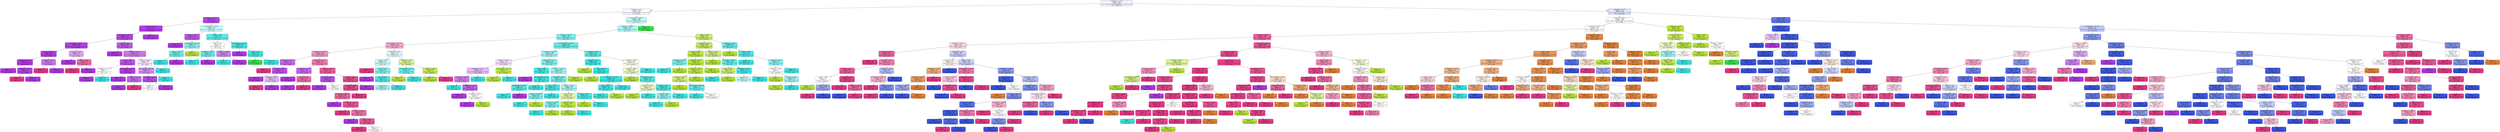 digraph Tree {
node [shape=box, style="filled, rounded", color="black", fontname="helvetica"] ;
edge [fontname="helvetica"] ;
0 [label="shapefactor2 <= 0.001\nentropy = 2.651\nsamples = 4308\nvalue = [1016.0, 689.0, 259.0, 836.0, 1743.0, 928.0, 1334.0]\nclass = DERMASON", fillcolor="#f0f2fd"] ;
1 [label="shapefactor3 <= 0.53\nentropy = 2.022\nsamples = 1562\nvalue = [0.0, 377.0, 258.0, 816.0, 0.0, 902.0, 118.0]\nclass = HOROZ", fillcolor="#fbf5fe"] ;
0 -> 1 [labeldistance=2.5, labelangle=45, headlabel="True"] ;
2 [label="equivdiameter <= 291.115\nentropy = 0.457\nsamples = 570\nvalue = [0, 1, 1, 62, 0, 834, 8]\nclass = HOROZ", fillcolor="#b84ae7"] ;
1 -> 2 ;
3 [label="eccentricity <= 0.864\nentropy = 0.182\nsamples = 517\nvalue = [0.0, 0.0, 0.0, 11.0, 0.0, 798.0, 8.0]\nclass = HOROZ", fillcolor="#b33ee6"] ;
2 -> 3 ;
4 [label="majoraxislength <= 374.093\nentropy = 0.456\nsamples = 159\nvalue = [0, 0, 0, 11, 0, 236, 8]\nclass = HOROZ", fillcolor="#b748e7"] ;
3 -> 4 ;
5 [label="shapefactor4 <= 0.997\nentropy = 0.245\nsamples = 105\nvalue = [0.0, 0.0, 0.0, 0.0, 0.0, 165.0, 7.0]\nclass = HOROZ", fillcolor="#b441e6"] ;
4 -> 5 ;
6 [label="area <= 56025.5\nentropy = 0.134\nsamples = 96\nvalue = [0, 0, 0, 0, 0, 158, 3]\nclass = HOROZ", fillcolor="#b23de5"] ;
5 -> 6 ;
7 [label="shapefactor2 <= 0.001\nentropy = 0.057\nsamples = 92\nvalue = [0, 0, 0, 0, 0, 152, 1]\nclass = HOROZ", fillcolor="#b23ae5"] ;
6 -> 7 ;
8 [label="entropy = 0.0\nsamples = 83\nvalue = [0, 0, 0, 0, 0, 136, 0]\nclass = HOROZ", fillcolor="#b139e5"] ;
7 -> 8 ;
9 [label="shapefactor2 <= 0.001\nentropy = 0.323\nsamples = 9\nvalue = [0, 0, 0, 0, 0, 16, 1]\nclass = HOROZ", fillcolor="#b645e7"] ;
7 -> 9 ;
10 [label="entropy = 0.0\nsamples = 1\nvalue = [0, 0, 0, 0, 0, 0, 1]\nclass = SIRA", fillcolor="#e53986"] ;
9 -> 10 ;
11 [label="entropy = 0.0\nsamples = 8\nvalue = [0, 0, 0, 0, 0, 16, 0]\nclass = HOROZ", fillcolor="#b139e5"] ;
9 -> 11 ;
12 [label="convexarea <= 56977.0\nentropy = 0.811\nsamples = 4\nvalue = [0, 0, 0, 0, 0, 6, 2]\nclass = HOROZ", fillcolor="#cb7bee"] ;
6 -> 12 ;
13 [label="entropy = 0.0\nsamples = 1\nvalue = [0, 0, 0, 0, 0, 0, 2]\nclass = SIRA", fillcolor="#e53986"] ;
12 -> 13 ;
14 [label="entropy = 0.0\nsamples = 3\nvalue = [0, 0, 0, 0, 0, 6, 0]\nclass = HOROZ", fillcolor="#b139e5"] ;
12 -> 14 ;
15 [label="convexarea <= 51001.5\nentropy = 0.946\nsamples = 9\nvalue = [0, 0, 0, 0, 0, 7, 4]\nclass = HOROZ", fillcolor="#deaaf4"] ;
5 -> 15 ;
16 [label="entropy = 0.0\nsamples = 5\nvalue = [0, 0, 0, 0, 0, 6, 0]\nclass = HOROZ", fillcolor="#b139e5"] ;
15 -> 16 ;
17 [label="area <= 55816.5\nentropy = 0.722\nsamples = 4\nvalue = [0, 0, 0, 0, 0, 1, 4]\nclass = SIRA", fillcolor="#ec6aa4"] ;
15 -> 17 ;
18 [label="entropy = 0.0\nsamples = 3\nvalue = [0, 0, 0, 0, 0, 0, 4]\nclass = SIRA", fillcolor="#e53986"] ;
17 -> 18 ;
19 [label="entropy = 0.0\nsamples = 1\nvalue = [0, 0, 0, 0, 0, 1, 0]\nclass = HOROZ", fillcolor="#b139e5"] ;
17 -> 19 ;
20 [label="extent <= 0.671\nentropy = 0.656\nsamples = 54\nvalue = [0, 0, 0, 11, 0, 71, 1]\nclass = HOROZ", fillcolor="#be5ae9"] ;
4 -> 20 ;
21 [label="entropy = 0.0\nsamples = 21\nvalue = [0, 0, 0, 0, 0, 34, 0]\nclass = HOROZ", fillcolor="#b139e5"] ;
20 -> 21 ;
22 [label="shapefactor3 <= 0.511\nentropy = 0.904\nsamples = 33\nvalue = [0.0, 0.0, 0.0, 11.0, 0.0, 37.0, 1.0]\nclass = HOROZ", fillcolor="#ca78ed"] ;
20 -> 22 ;
23 [label="solidity <= 0.98\nentropy = 0.645\nsamples = 21\nvalue = [0, 0, 0, 3, 0, 28, 1]\nclass = HOROZ", fillcolor="#bc54e9"] ;
22 -> 23 ;
24 [label="shapefactor4 <= 0.976\nentropy = 1.0\nsamples = 3\nvalue = [0, 0, 0, 3, 0, 3, 0]\nclass = CALI", fillcolor="#ffffff"] ;
23 -> 24 ;
25 [label="entropy = 0.0\nsamples = 2\nvalue = [0, 0, 0, 0, 0, 3, 0]\nclass = HOROZ", fillcolor="#b139e5"] ;
24 -> 25 ;
26 [label="entropy = 0.0\nsamples = 1\nvalue = [0, 0, 0, 3, 0, 0, 0]\nclass = CALI", fillcolor="#39e5e2"] ;
24 -> 26 ;
27 [label="majoraxislength <= 400.881\nentropy = 0.235\nsamples = 18\nvalue = [0, 0, 0, 0, 0, 25, 1]\nclass = HOROZ", fillcolor="#b441e6"] ;
23 -> 27 ;
28 [label="entropy = 0.0\nsamples = 15\nvalue = [0, 0, 0, 0, 0, 21, 0]\nclass = HOROZ", fillcolor="#b139e5"] ;
27 -> 28 ;
29 [label="compactness <= 0.709\nentropy = 0.722\nsamples = 3\nvalue = [0, 0, 0, 0, 0, 4, 1]\nclass = HOROZ", fillcolor="#c46aec"] ;
27 -> 29 ;
30 [label="entropy = 0.0\nsamples = 2\nvalue = [0, 0, 0, 0, 0, 4, 0]\nclass = HOROZ", fillcolor="#b139e5"] ;
29 -> 30 ;
31 [label="entropy = 0.0\nsamples = 1\nvalue = [0, 0, 0, 0, 0, 0, 1]\nclass = SIRA", fillcolor="#e53986"] ;
29 -> 31 ;
32 [label="eccentricity <= 0.854\nentropy = 0.998\nsamples = 12\nvalue = [0, 0, 0, 8, 0, 9, 0]\nclass = HOROZ", fillcolor="#f6e9fc"] ;
22 -> 32 ;
33 [label="minoraxislength <= 210.329\nentropy = 0.89\nsamples = 9\nvalue = [0, 0, 0, 4, 0, 9, 0]\nclass = HOROZ", fillcolor="#d491f1"] ;
32 -> 33 ;
34 [label="aspectration <= 1.859\nentropy = 0.469\nsamples = 7\nvalue = [0, 0, 0, 1, 0, 9, 0]\nclass = HOROZ", fillcolor="#ba4fe8"] ;
33 -> 34 ;
35 [label="entropy = 1.0\nsamples = 2\nvalue = [0, 0, 0, 1, 0, 1, 0]\nclass = CALI", fillcolor="#ffffff"] ;
34 -> 35 ;
36 [label="entropy = 0.0\nsamples = 5\nvalue = [0, 0, 0, 0, 0, 8, 0]\nclass = HOROZ", fillcolor="#b139e5"] ;
34 -> 36 ;
37 [label="entropy = 0.0\nsamples = 2\nvalue = [0, 0, 0, 3, 0, 0, 0]\nclass = CALI", fillcolor="#39e5e2"] ;
33 -> 37 ;
38 [label="entropy = 0.0\nsamples = 3\nvalue = [0, 0, 0, 4, 0, 0, 0]\nclass = CALI", fillcolor="#39e5e2"] ;
32 -> 38 ;
39 [label="entropy = 0.0\nsamples = 358\nvalue = [0, 0, 0, 0, 0, 562, 0]\nclass = HOROZ", fillcolor="#b139e5"] ;
3 -> 39 ;
40 [label="minoraxislength <= 214.427\nentropy = 1.134\nsamples = 53\nvalue = [0.0, 1.0, 1.0, 51.0, 0.0, 36.0, 0.0]\nclass = CALI", fillcolor="#c7f8f7"] ;
2 -> 40 ;
41 [label="shapefactor3 <= 0.496\nentropy = 0.709\nsamples = 19\nvalue = [0, 1, 0, 4, 0, 29, 0]\nclass = HOROZ", fillcolor="#be5ae9"] ;
40 -> 41 ;
42 [label="entropy = 0.0\nsamples = 14\nvalue = [0, 0, 0, 0, 0, 28, 0]\nclass = HOROZ", fillcolor="#b139e5"] ;
41 -> 42 ;
43 [label="minoraxislength <= 212.816\nentropy = 1.252\nsamples = 5\nvalue = [0, 1, 0, 4, 0, 1, 0]\nclass = CALI", fillcolor="#88efee"] ;
41 -> 43 ;
44 [label="solidity <= 0.988\nentropy = 0.722\nsamples = 4\nvalue = [0, 0, 0, 4, 0, 1, 0]\nclass = CALI", fillcolor="#6aece9"] ;
43 -> 44 ;
45 [label="entropy = 0.0\nsamples = 3\nvalue = [0, 0, 0, 4, 0, 0, 0]\nclass = CALI", fillcolor="#39e5e2"] ;
44 -> 45 ;
46 [label="entropy = 0.0\nsamples = 1\nvalue = [0, 0, 0, 0, 0, 1, 0]\nclass = HOROZ", fillcolor="#b139e5"] ;
44 -> 46 ;
47 [label="entropy = 0.0\nsamples = 1\nvalue = [0, 1, 0, 0, 0, 0, 0]\nclass = BARBUNYA", fillcolor="#b7e539"] ;
43 -> 47 ;
48 [label="roundness <= 0.803\nentropy = 0.677\nsamples = 34\nvalue = [0.0, 0.0, 1.0, 47.0, 0.0, 7.0, 0.0]\nclass = CALI", fillcolor="#5ae9e7"] ;
40 -> 48 ;
49 [label="solidity <= 0.983\nentropy = 1.0\nsamples = 8\nvalue = [0, 0, 0, 6, 0, 6, 0]\nclass = CALI", fillcolor="#ffffff"] ;
48 -> 49 ;
50 [label="shapefactor2 <= 0.001\nentropy = 0.722\nsamples = 4\nvalue = [0, 0, 0, 4, 0, 1, 0]\nclass = CALI", fillcolor="#6aece9"] ;
49 -> 50 ;
51 [label="entropy = 0.0\nsamples = 3\nvalue = [0, 0, 0, 4, 0, 0, 0]\nclass = CALI", fillcolor="#39e5e2"] ;
50 -> 51 ;
52 [label="entropy = 0.0\nsamples = 1\nvalue = [0, 0, 0, 0, 0, 1, 0]\nclass = HOROZ", fillcolor="#b139e5"] ;
50 -> 52 ;
53 [label="perimeter <= 1072.104\nentropy = 0.863\nsamples = 4\nvalue = [0, 0, 0, 2, 0, 5, 0]\nclass = HOROZ", fillcolor="#d088ef"] ;
49 -> 53 ;
54 [label="entropy = 0.0\nsamples = 2\nvalue = [0, 0, 0, 2, 0, 0, 0]\nclass = CALI", fillcolor="#39e5e2"] ;
53 -> 54 ;
55 [label="entropy = 0.0\nsamples = 2\nvalue = [0, 0, 0, 0, 0, 5, 0]\nclass = HOROZ", fillcolor="#b139e5"] ;
53 -> 55 ;
56 [label="minoraxislength <= 215.551\nentropy = 0.318\nsamples = 26\nvalue = [0, 0, 1, 41, 0, 1, 0]\nclass = CALI", fillcolor="#42e6e3"] ;
48 -> 56 ;
57 [label="entropy = 0.0\nsamples = 1\nvalue = [0, 0, 0, 0, 0, 1, 0]\nclass = HOROZ", fillcolor="#b139e5"] ;
56 -> 57 ;
58 [label="solidity <= 0.97\nentropy = 0.162\nsamples = 25\nvalue = [0, 0, 1, 41, 0, 0, 0]\nclass = CALI", fillcolor="#3ee6e3"] ;
56 -> 58 ;
59 [label="entropy = 0.0\nsamples = 1\nvalue = [0, 0, 1, 0, 0, 0, 0]\nclass = BOMBAY", fillcolor="#39e54d"] ;
58 -> 59 ;
60 [label="entropy = 0.0\nsamples = 24\nvalue = [0, 0, 0, 41, 0, 0, 0]\nclass = CALI", fillcolor="#39e5e2"] ;
58 -> 60 ;
61 [label="convexarea <= 111763.0\nentropy = 1.896\nsamples = 992\nvalue = [0, 376, 257, 754, 0, 68, 110]\nclass = CALI", fillcolor="#c0f7f6"] ;
1 -> 61 ;
62 [label="shapefactor3 <= 0.607\nentropy = 1.497\nsamples = 821\nvalue = [0, 376, 0, 754, 0, 68, 110]\nclass = CALI", fillcolor="#aff4f3"] ;
61 -> 62 ;
63 [label="perimeter <= 941.949\nentropy = 1.372\nsamples = 620\nvalue = [0, 132, 0, 687, 0, 68, 110]\nclass = CALI", fillcolor="#80eeec"] ;
62 -> 63 ;
64 [label="minoraxislength <= 203.503\nentropy = 1.482\nsamples = 109\nvalue = [0, 10, 0, 15, 0, 52, 110]\nclass = SIRA", fillcolor="#f4aacb"] ;
63 -> 64 ;
65 [label="shapefactor4 <= 0.988\nentropy = 0.907\nsamples = 89\nvalue = [0, 0, 0, 0, 0, 48, 101]\nclass = SIRA", fillcolor="#f197c0"] ;
64 -> 65 ;
66 [label="compactness <= 0.731\nentropy = 0.742\nsamples = 11\nvalue = [0, 0, 0, 0, 0, 15, 4]\nclass = HOROZ", fillcolor="#c66eec"] ;
65 -> 66 ;
67 [label="entropy = 0.0\nsamples = 1\nvalue = [0, 0, 0, 0, 0, 0, 2]\nclass = SIRA", fillcolor="#e53986"] ;
66 -> 67 ;
68 [label="roundness <= 0.843\nentropy = 0.523\nsamples = 10\nvalue = [0, 0, 0, 0, 0, 15, 2]\nclass = HOROZ", fillcolor="#bb53e8"] ;
66 -> 68 ;
69 [label="entropy = 0.0\nsamples = 7\nvalue = [0, 0, 0, 0, 0, 12, 0]\nclass = HOROZ", fillcolor="#b139e5"] ;
68 -> 69 ;
70 [label="shapefactor2 <= 0.001\nentropy = 0.971\nsamples = 3\nvalue = [0, 0, 0, 0, 0, 3, 2]\nclass = HOROZ", fillcolor="#e5bdf6"] ;
68 -> 70 ;
71 [label="entropy = 0.0\nsamples = 1\nvalue = [0, 0, 0, 0, 0, 0, 2]\nclass = SIRA", fillcolor="#e53986"] ;
70 -> 71 ;
72 [label="entropy = 0.0\nsamples = 2\nvalue = [0, 0, 0, 0, 0, 3, 0]\nclass = HOROZ", fillcolor="#b139e5"] ;
70 -> 72 ;
73 [label="shapefactor2 <= 0.001\nentropy = 0.817\nsamples = 78\nvalue = [0, 0, 0, 0, 0, 33, 97]\nclass = SIRA", fillcolor="#ee7caf"] ;
65 -> 73 ;
74 [label="compactness <= 0.737\nentropy = 0.722\nsamples = 11\nvalue = [0, 0, 0, 0, 0, 16, 4]\nclass = HOROZ", fillcolor="#c46aec"] ;
73 -> 74 ;
75 [label="entropy = 0.0\nsamples = 8\nvalue = [0, 0, 0, 0, 0, 15, 0]\nclass = HOROZ", fillcolor="#b139e5"] ;
74 -> 75 ;
76 [label="extent <= 0.699\nentropy = 0.722\nsamples = 3\nvalue = [0, 0, 0, 0, 0, 1, 4]\nclass = SIRA", fillcolor="#ec6aa4"] ;
74 -> 76 ;
77 [label="entropy = 0.0\nsamples = 1\nvalue = [0, 0, 0, 0, 0, 1, 0]\nclass = HOROZ", fillcolor="#b139e5"] ;
76 -> 77 ;
78 [label="entropy = 0.0\nsamples = 2\nvalue = [0, 0, 0, 0, 0, 0, 4]\nclass = SIRA", fillcolor="#e53986"] ;
76 -> 78 ;
79 [label="shapefactor3 <= 0.546\nentropy = 0.621\nsamples = 67\nvalue = [0, 0, 0, 0, 0, 17, 93]\nclass = SIRA", fillcolor="#ea5d9c"] ;
73 -> 79 ;
80 [label="roundness <= 0.833\nentropy = 0.503\nsamples = 6\nvalue = [0, 0, 0, 0, 0, 8, 1]\nclass = HOROZ", fillcolor="#bb52e8"] ;
79 -> 80 ;
81 [label="entropy = 0.0\nsamples = 4\nvalue = [0, 0, 0, 0, 0, 7, 0]\nclass = HOROZ", fillcolor="#b139e5"] ;
80 -> 81 ;
82 [label="entropy = 1.0\nsamples = 2\nvalue = [0, 0, 0, 0, 0, 1, 1]\nclass = HOROZ", fillcolor="#ffffff"] ;
80 -> 82 ;
83 [label="extent <= 0.823\nentropy = 0.433\nsamples = 61\nvalue = [0, 0, 0, 0, 0, 9, 92]\nclass = SIRA", fillcolor="#e84c92"] ;
79 -> 83 ;
84 [label="roundness <= 0.848\nentropy = 0.332\nsamples = 59\nvalue = [0, 0, 0, 0, 0, 6, 92]\nclass = SIRA", fillcolor="#e7468e"] ;
83 -> 84 ;
85 [label="majoraxislength <= 317.841\nentropy = 0.684\nsamples = 21\nvalue = [0, 0, 0, 0, 0, 6, 27]\nclass = SIRA", fillcolor="#eb65a1"] ;
84 -> 85 ;
86 [label="entropy = 0.0\nsamples = 1\nvalue = [0, 0, 0, 0, 0, 2, 0]\nclass = HOROZ", fillcolor="#b139e5"] ;
85 -> 86 ;
87 [label="minoraxislength <= 189.165\nentropy = 0.555\nsamples = 20\nvalue = [0, 0, 0, 0, 0, 4, 27]\nclass = SIRA", fillcolor="#e95698"] ;
85 -> 87 ;
88 [label="entropy = 0.0\nsamples = 8\nvalue = [0, 0, 0, 0, 0, 0, 13]\nclass = SIRA", fillcolor="#e53986"] ;
87 -> 88 ;
89 [label="convexarea <= 51162.5\nentropy = 0.764\nsamples = 12\nvalue = [0, 0, 0, 0, 0, 4, 14]\nclass = SIRA", fillcolor="#ec72a9"] ;
87 -> 89 ;
90 [label="entropy = 0.0\nsamples = 2\nvalue = [0, 0, 0, 0, 0, 2, 0]\nclass = HOROZ", fillcolor="#b139e5"] ;
89 -> 90 ;
91 [label="solidity <= 0.987\nentropy = 0.544\nsamples = 10\nvalue = [0, 0, 0, 0, 0, 2, 14]\nclass = SIRA", fillcolor="#e95597"] ;
89 -> 91 ;
92 [label="entropy = 0.0\nsamples = 8\nvalue = [0, 0, 0, 0, 0, 0, 12]\nclass = SIRA", fillcolor="#e53986"] ;
91 -> 92 ;
93 [label="entropy = 1.0\nsamples = 2\nvalue = [0, 0, 0, 0, 0, 2, 2]\nclass = HOROZ", fillcolor="#ffffff"] ;
91 -> 93 ;
94 [label="entropy = 0.0\nsamples = 38\nvalue = [0, 0, 0, 0, 0, 0, 65]\nclass = SIRA", fillcolor="#e53986"] ;
84 -> 94 ;
95 [label="entropy = 0.0\nsamples = 2\nvalue = [0, 0, 0, 0, 0, 3, 0]\nclass = HOROZ", fillcolor="#b139e5"] ;
83 -> 95 ;
96 [label="shapefactor2 <= 0.001\nentropy = 1.87\nsamples = 20\nvalue = [0, 10, 0, 15, 0, 4, 9]\nclass = CALI", fillcolor="#dcfafa"] ;
64 -> 96 ;
97 [label="extent <= 0.69\nentropy = 1.473\nsamples = 10\nvalue = [0, 0, 0, 11, 0, 4, 7]\nclass = CALI", fillcolor="#caf8f7"] ;
96 -> 97 ;
98 [label="entropy = 0.0\nsamples = 2\nvalue = [0, 0, 0, 0, 0, 0, 7]\nclass = SIRA", fillcolor="#e53986"] ;
97 -> 98 ;
99 [label="solidity <= 0.976\nentropy = 0.837\nsamples = 8\nvalue = [0, 0, 0, 11, 0, 4, 0]\nclass = CALI", fillcolor="#81eeed"] ;
97 -> 99 ;
100 [label="entropy = 0.0\nsamples = 2\nvalue = [0, 0, 0, 0, 0, 3, 0]\nclass = HOROZ", fillcolor="#b139e5"] ;
99 -> 100 ;
101 [label="area <= 57277.5\nentropy = 0.414\nsamples = 6\nvalue = [0, 0, 0, 11, 0, 1, 0]\nclass = CALI", fillcolor="#4be7e5"] ;
99 -> 101 ;
102 [label="entropy = 0.918\nsamples = 2\nvalue = [0, 0, 0, 2, 0, 1, 0]\nclass = CALI", fillcolor="#9cf2f0"] ;
101 -> 102 ;
103 [label="entropy = 0.0\nsamples = 4\nvalue = [0, 0, 0, 9, 0, 0, 0]\nclass = CALI", fillcolor="#39e5e2"] ;
101 -> 103 ;
104 [label="eccentricity <= 0.799\nentropy = 1.299\nsamples = 10\nvalue = [0, 10, 0, 4, 0, 0, 2]\nclass = BARBUNYA", fillcolor="#dbf29c"] ;
96 -> 104 ;
105 [label="majoraxislength <= 344.729\nentropy = 0.722\nsamples = 4\nvalue = [0, 1, 0, 4, 0, 0, 0]\nclass = CALI", fillcolor="#6aece9"] ;
104 -> 105 ;
106 [label="entropy = 0.0\nsamples = 1\nvalue = [0, 1, 0, 0, 0, 0, 0]\nclass = BARBUNYA", fillcolor="#b7e539"] ;
105 -> 106 ;
107 [label="entropy = 0.0\nsamples = 3\nvalue = [0, 0, 0, 4, 0, 0, 0]\nclass = CALI", fillcolor="#39e5e2"] ;
105 -> 107 ;
108 [label="roundness <= 0.869\nentropy = 0.684\nsamples = 6\nvalue = [0, 9, 0, 0, 0, 0, 2]\nclass = BARBUNYA", fillcolor="#c7eb65"] ;
104 -> 108 ;
109 [label="entropy = 0.0\nsamples = 5\nvalue = [0, 9, 0, 0, 0, 0, 0]\nclass = BARBUNYA", fillcolor="#b7e539"] ;
108 -> 109 ;
110 [label="entropy = 0.0\nsamples = 1\nvalue = [0, 0, 0, 0, 0, 0, 2]\nclass = SIRA", fillcolor="#e53986"] ;
108 -> 110 ;
111 [label="minoraxislength <= 223.338\nentropy = 0.747\nsamples = 511\nvalue = [0.0, 122.0, 0.0, 672.0, 0.0, 16.0, 0.0]\nclass = CALI", fillcolor="#61eae8"] ;
63 -> 111 ;
112 [label="convexarea <= 62698.0\nentropy = 1.266\nsamples = 89\nvalue = [0, 37, 0, 93, 0, 16, 0]\nclass = CALI", fillcolor="#99f2f0"] ;
111 -> 112 ;
113 [label="perimeter <= 975.395\nentropy = 1.558\nsamples = 20\nvalue = [0, 10, 0, 9, 0, 14, 0]\nclass = HOROZ", fillcolor="#f1ddfa"] ;
112 -> 113 ;
114 [label="equivdiameter <= 277.8\nentropy = 1.362\nsamples = 15\nvalue = [0.0, 3.0, 0.0, 8.0, 0.0, 14.0, 0.0]\nclass = HOROZ", fillcolor="#e3b9f6"] ;
113 -> 114 ;
115 [label="perimeter <= 943.664\nentropy = 1.181\nsamples = 12\nvalue = [0, 3, 0, 3, 0, 14, 0]\nclass = HOROZ", fillcolor="#cd7fee"] ;
114 -> 115 ;
116 [label="entropy = 0.0\nsamples = 2\nvalue = [0, 0, 0, 3, 0, 0, 0]\nclass = CALI", fillcolor="#39e5e2"] ;
115 -> 116 ;
117 [label="shapefactor4 <= 0.989\nentropy = 0.672\nsamples = 10\nvalue = [0, 3, 0, 0, 0, 14, 0]\nclass = HOROZ", fillcolor="#c263eb"] ;
115 -> 117 ;
118 [label="entropy = 0.0\nsamples = 5\nvalue = [0, 0, 0, 0, 0, 11, 0]\nclass = HOROZ", fillcolor="#b139e5"] ;
117 -> 118 ;
119 [label="convexarea <= 60562.5\nentropy = 1.0\nsamples = 5\nvalue = [0, 3, 0, 0, 0, 3, 0]\nclass = BARBUNYA", fillcolor="#ffffff"] ;
117 -> 119 ;
120 [label="entropy = 0.0\nsamples = 2\nvalue = [0, 0, 0, 0, 0, 3, 0]\nclass = HOROZ", fillcolor="#b139e5"] ;
119 -> 120 ;
121 [label="entropy = 0.0\nsamples = 3\nvalue = [0, 3, 0, 0, 0, 0, 0]\nclass = BARBUNYA", fillcolor="#b7e539"] ;
119 -> 121 ;
122 [label="entropy = 0.0\nsamples = 3\nvalue = [0, 0, 0, 5, 0, 0, 0]\nclass = CALI", fillcolor="#39e5e2"] ;
114 -> 122 ;
123 [label="majoraxislength <= 377.413\nentropy = 0.544\nsamples = 5\nvalue = [0, 7, 0, 1, 0, 0, 0]\nclass = BARBUNYA", fillcolor="#c1e955"] ;
113 -> 123 ;
124 [label="entropy = 0.0\nsamples = 4\nvalue = [0, 7, 0, 0, 0, 0, 0]\nclass = BARBUNYA", fillcolor="#b7e539"] ;
123 -> 124 ;
125 [label="entropy = 0.0\nsamples = 1\nvalue = [0, 0, 0, 1, 0, 0, 0]\nclass = CALI", fillcolor="#39e5e2"] ;
123 -> 125 ;
126 [label="shapefactor3 <= 0.547\nentropy = 0.915\nsamples = 69\nvalue = [0, 27, 0, 84, 0, 2, 0]\nclass = CALI", fillcolor="#7ceeec"] ;
112 -> 126 ;
127 [label="extent <= 0.633\nentropy = 0.33\nsamples = 22\nvalue = [0, 0, 0, 31, 0, 2, 0]\nclass = CALI", fillcolor="#46e7e4"] ;
126 -> 127 ;
128 [label="entropy = 0.0\nsamples = 1\nvalue = [0, 0, 0, 0, 0, 1, 0]\nclass = HOROZ", fillcolor="#b139e5"] ;
127 -> 128 ;
129 [label="majoraxislength <= 395.334\nentropy = 0.201\nsamples = 21\nvalue = [0, 0, 0, 31, 0, 1, 0]\nclass = CALI", fillcolor="#3fe6e3"] ;
127 -> 129 ;
130 [label="majoraxislength <= 393.522\nentropy = 0.503\nsamples = 5\nvalue = [0, 0, 0, 8, 0, 1, 0]\nclass = CALI", fillcolor="#52e8e6"] ;
129 -> 130 ;
131 [label="entropy = 0.0\nsamples = 4\nvalue = [0, 0, 0, 8, 0, 0, 0]\nclass = CALI", fillcolor="#39e5e2"] ;
130 -> 131 ;
132 [label="entropy = 0.0\nsamples = 1\nvalue = [0, 0, 0, 0, 0, 1, 0]\nclass = HOROZ", fillcolor="#b139e5"] ;
130 -> 132 ;
133 [label="entropy = 0.0\nsamples = 16\nvalue = [0, 0, 0, 23, 0, 0, 0]\nclass = CALI", fillcolor="#39e5e2"] ;
129 -> 133 ;
134 [label="perimeter <= 1017.248\nentropy = 0.922\nsamples = 47\nvalue = [0, 27, 0, 53, 0, 0, 0]\nclass = CALI", fillcolor="#9ef2f1"] ;
126 -> 134 ;
135 [label="shapefactor2 <= 0.001\nentropy = 0.739\nsamples = 39\nvalue = [0, 14, 0, 53, 0, 0, 0]\nclass = CALI", fillcolor="#6decea"] ;
134 -> 135 ;
136 [label="extent <= 0.711\nentropy = 0.211\nsamples = 20\nvalue = [0, 1, 0, 29, 0, 0, 0]\nclass = CALI", fillcolor="#40e6e3"] ;
135 -> 136 ;
137 [label="convexarea <= 65667.5\nentropy = 0.811\nsamples = 3\nvalue = [0, 1, 0, 3, 0, 0, 0]\nclass = CALI", fillcolor="#7beeec"] ;
136 -> 137 ;
138 [label="entropy = 0.0\nsamples = 2\nvalue = [0, 0, 0, 3, 0, 0, 0]\nclass = CALI", fillcolor="#39e5e2"] ;
137 -> 138 ;
139 [label="entropy = 0.0\nsamples = 1\nvalue = [0, 1, 0, 0, 0, 0, 0]\nclass = BARBUNYA", fillcolor="#b7e539"] ;
137 -> 139 ;
140 [label="entropy = 0.0\nsamples = 17\nvalue = [0, 0, 0, 26, 0, 0, 0]\nclass = CALI", fillcolor="#39e5e2"] ;
136 -> 140 ;
141 [label="extent <= 0.749\nentropy = 0.935\nsamples = 19\nvalue = [0, 13, 0, 24, 0, 0, 0]\nclass = CALI", fillcolor="#a4f3f2"] ;
135 -> 141 ;
142 [label="extent <= 0.709\nentropy = 0.949\nsamples = 11\nvalue = [0, 12, 0, 7, 0, 0, 0]\nclass = BARBUNYA", fillcolor="#e1f4ac"] ;
141 -> 142 ;
143 [label="perimeter <= 991.992\nentropy = 0.811\nsamples = 4\nvalue = [0, 2, 0, 6, 0, 0, 0]\nclass = CALI", fillcolor="#7beeec"] ;
142 -> 143 ;
144 [label="entropy = 0.0\nsamples = 3\nvalue = [0, 0, 0, 6, 0, 0, 0]\nclass = CALI", fillcolor="#39e5e2"] ;
143 -> 144 ;
145 [label="entropy = 0.0\nsamples = 1\nvalue = [0, 2, 0, 0, 0, 0, 0]\nclass = BARBUNYA", fillcolor="#b7e539"] ;
143 -> 145 ;
146 [label="roundness <= 0.833\nentropy = 0.439\nsamples = 7\nvalue = [0, 10, 0, 1, 0, 0, 0]\nclass = BARBUNYA", fillcolor="#bee84d"] ;
142 -> 146 ;
147 [label="entropy = 0.0\nsamples = 6\nvalue = [0, 10, 0, 0, 0, 0, 0]\nclass = BARBUNYA", fillcolor="#b7e539"] ;
146 -> 147 ;
148 [label="entropy = 0.0\nsamples = 1\nvalue = [0, 0, 0, 1, 0, 0, 0]\nclass = CALI", fillcolor="#39e5e2"] ;
146 -> 148 ;
149 [label="solidity <= 0.981\nentropy = 0.31\nsamples = 8\nvalue = [0, 1, 0, 17, 0, 0, 0]\nclass = CALI", fillcolor="#45e7e4"] ;
141 -> 149 ;
150 [label="entropy = 0.0\nsamples = 1\nvalue = [0, 1, 0, 0, 0, 0, 0]\nclass = BARBUNYA", fillcolor="#b7e539"] ;
149 -> 150 ;
151 [label="entropy = 0.0\nsamples = 7\nvalue = [0, 0, 0, 17, 0, 0, 0]\nclass = CALI", fillcolor="#39e5e2"] ;
149 -> 151 ;
152 [label="entropy = 0.0\nsamples = 8\nvalue = [0, 13, 0, 0, 0, 0, 0]\nclass = BARBUNYA", fillcolor="#b7e539"] ;
134 -> 152 ;
153 [label="shapefactor4 <= 0.995\nentropy = 0.552\nsamples = 422\nvalue = [0, 85, 0, 579, 0, 0, 0]\nclass = CALI", fillcolor="#56e9e6"] ;
111 -> 153 ;
154 [label="roundness <= 0.774\nentropy = 0.115\nsamples = 331\nvalue = [0, 8, 0, 508, 0, 0, 0]\nclass = CALI", fillcolor="#3ce5e2"] ;
153 -> 154 ;
155 [label="entropy = 0.0\nsamples = 6\nvalue = [0, 6, 0, 0, 0, 0, 0]\nclass = BARBUNYA", fillcolor="#b7e539"] ;
154 -> 155 ;
156 [label="area <= 66172.5\nentropy = 0.037\nsamples = 325\nvalue = [0, 2, 0, 508, 0, 0, 0]\nclass = CALI", fillcolor="#3ae5e2"] ;
154 -> 156 ;
157 [label="entropy = 0.0\nsamples = 1\nvalue = [0, 1, 0, 0, 0, 0, 0]\nclass = BARBUNYA", fillcolor="#b7e539"] ;
156 -> 157 ;
158 [label="equivdiameter <= 298.004\nentropy = 0.02\nsamples = 324\nvalue = [0.0, 1.0, 0.0, 508.0, 0.0, 0.0, 0.0]\nclass = CALI", fillcolor="#39e5e2"] ;
156 -> 158 ;
159 [label="area <= 69734.5\nentropy = 0.135\nsamples = 38\nvalue = [0, 1, 0, 52, 0, 0, 0]\nclass = CALI", fillcolor="#3de6e3"] ;
158 -> 159 ;
160 [label="entropy = 0.0\nsamples = 37\nvalue = [0, 0, 0, 52, 0, 0, 0]\nclass = CALI", fillcolor="#39e5e2"] ;
159 -> 160 ;
161 [label="entropy = 0.0\nsamples = 1\nvalue = [0, 1, 0, 0, 0, 0, 0]\nclass = BARBUNYA", fillcolor="#b7e539"] ;
159 -> 161 ;
162 [label="entropy = 0.0\nsamples = 286\nvalue = [0, 0, 0, 456, 0, 0, 0]\nclass = CALI", fillcolor="#39e5e2"] ;
158 -> 162 ;
163 [label="shapefactor3 <= 0.604\nentropy = 0.999\nsamples = 91\nvalue = [0, 77, 0, 71, 0, 0, 0]\nclass = BARBUNYA", fillcolor="#f9fdf0"] ;
153 -> 163 ;
164 [label="roundness <= 0.819\nentropy = 0.986\nsamples = 85\nvalue = [0, 77, 0, 58, 0, 0, 0]\nclass = BARBUNYA", fillcolor="#edf9ce"] ;
163 -> 164 ;
165 [label="entropy = 0.0\nsamples = 44\nvalue = [0, 69, 0, 0, 0, 0, 0]\nclass = BARBUNYA", fillcolor="#b7e539"] ;
164 -> 165 ;
166 [label="shapefactor4 <= 0.995\nentropy = 0.533\nsamples = 41\nvalue = [0, 8, 0, 58, 0, 0, 0]\nclass = CALI", fillcolor="#54e9e6"] ;
164 -> 166 ;
167 [label="eccentricity <= 0.819\nentropy = 0.971\nsamples = 6\nvalue = [0, 6, 0, 4, 0, 0, 0]\nclass = BARBUNYA", fillcolor="#e7f6bd"] ;
166 -> 167 ;
168 [label="entropy = 0.0\nsamples = 3\nvalue = [0, 6, 0, 0, 0, 0, 0]\nclass = BARBUNYA", fillcolor="#b7e539"] ;
167 -> 168 ;
169 [label="entropy = 0.0\nsamples = 3\nvalue = [0, 0, 0, 4, 0, 0, 0]\nclass = CALI", fillcolor="#39e5e2"] ;
167 -> 169 ;
170 [label="solidity <= 0.99\nentropy = 0.222\nsamples = 35\nvalue = [0, 2, 0, 54, 0, 0, 0]\nclass = CALI", fillcolor="#40e6e3"] ;
166 -> 170 ;
171 [label="solidity <= 0.989\nentropy = 0.863\nsamples = 6\nvalue = [0, 2, 0, 5, 0, 0, 0]\nclass = CALI", fillcolor="#88efee"] ;
170 -> 171 ;
172 [label="entropy = 0.0\nsamples = 4\nvalue = [0, 0, 0, 5, 0, 0, 0]\nclass = CALI", fillcolor="#39e5e2"] ;
171 -> 172 ;
173 [label="entropy = 0.0\nsamples = 2\nvalue = [0, 2, 0, 0, 0, 0, 0]\nclass = BARBUNYA", fillcolor="#b7e539"] ;
171 -> 173 ;
174 [label="entropy = 0.0\nsamples = 29\nvalue = [0, 0, 0, 49, 0, 0, 0]\nclass = CALI", fillcolor="#39e5e2"] ;
170 -> 174 ;
175 [label="entropy = 0.0\nsamples = 6\nvalue = [0, 0, 0, 13, 0, 0, 0]\nclass = CALI", fillcolor="#39e5e2"] ;
163 -> 175 ;
176 [label="solidity <= 0.99\nentropy = 0.752\nsamples = 201\nvalue = [0, 244, 0, 67, 0, 0, 0]\nclass = BARBUNYA", fillcolor="#cbec6f"] ;
62 -> 176 ;
177 [label="eccentricity <= 0.773\nentropy = 0.636\nsamples = 183\nvalue = [0, 240, 0, 46, 0, 0, 0]\nclass = BARBUNYA", fillcolor="#c5ea5f"] ;
176 -> 177 ;
178 [label="solidity <= 0.971\nentropy = 0.316\nsamples = 85\nvalue = [0, 132, 0, 8, 0, 0, 0]\nclass = BARBUNYA", fillcolor="#bbe745"] ;
177 -> 178 ;
179 [label="shapefactor4 <= 0.988\nentropy = 0.811\nsamples = 3\nvalue = [0, 1, 0, 3, 0, 0, 0]\nclass = CALI", fillcolor="#7beeec"] ;
178 -> 179 ;
180 [label="entropy = 0.0\nsamples = 2\nvalue = [0, 0, 0, 3, 0, 0, 0]\nclass = CALI", fillcolor="#39e5e2"] ;
179 -> 180 ;
181 [label="entropy = 0.0\nsamples = 1\nvalue = [0, 1, 0, 0, 0, 0, 0]\nclass = BARBUNYA", fillcolor="#b7e539"] ;
179 -> 181 ;
182 [label="compactness <= 0.802\nentropy = 0.227\nsamples = 82\nvalue = [0, 131, 0, 5, 0, 0, 0]\nclass = BARBUNYA", fillcolor="#bae641"] ;
178 -> 182 ;
183 [label="shapefactor4 <= 0.995\nentropy = 0.451\nsamples = 31\nvalue = [0, 48, 0, 5, 0, 0, 0]\nclass = BARBUNYA", fillcolor="#bee84e"] ;
182 -> 183 ;
184 [label="roundness <= 0.839\nentropy = 0.852\nsamples = 13\nvalue = [0, 13, 0, 5, 0, 0, 0]\nclass = BARBUNYA", fillcolor="#d3ef85"] ;
183 -> 184 ;
185 [label="entropy = 0.0\nsamples = 8\nvalue = [0, 12, 0, 0, 0, 0, 0]\nclass = BARBUNYA", fillcolor="#b7e539"] ;
184 -> 185 ;
186 [label="minoraxislength <= 248.637\nentropy = 0.65\nsamples = 5\nvalue = [0, 1, 0, 5, 0, 0, 0]\nclass = CALI", fillcolor="#61eae8"] ;
184 -> 186 ;
187 [label="entropy = 0.0\nsamples = 3\nvalue = [0, 0, 0, 4, 0, 0, 0]\nclass = CALI", fillcolor="#39e5e2"] ;
186 -> 187 ;
188 [label="entropy = 1.0\nsamples = 2\nvalue = [0, 1, 0, 1, 0, 0, 0]\nclass = BARBUNYA", fillcolor="#ffffff"] ;
186 -> 188 ;
189 [label="entropy = 0.0\nsamples = 18\nvalue = [0, 35, 0, 0, 0, 0, 0]\nclass = BARBUNYA", fillcolor="#b7e539"] ;
183 -> 189 ;
190 [label="entropy = 0.0\nsamples = 51\nvalue = [0, 83, 0, 0, 0, 0, 0]\nclass = BARBUNYA", fillcolor="#b7e539"] ;
182 -> 190 ;
191 [label="roundness <= 0.851\nentropy = 0.827\nsamples = 98\nvalue = [0, 108, 0, 38, 0, 0, 0]\nclass = BARBUNYA", fillcolor="#d0ee7f"] ;
177 -> 191 ;
192 [label="entropy = 0.0\nsamples = 66\nvalue = [0, 100, 0, 0, 0, 0, 0]\nclass = BARBUNYA", fillcolor="#b7e539"] ;
191 -> 192 ;
193 [label="perimeter <= 949.419\nentropy = 0.667\nsamples = 32\nvalue = [0, 8, 0, 38, 0, 0, 0]\nclass = CALI", fillcolor="#63eae8"] ;
191 -> 193 ;
194 [label="solidity <= 0.981\nentropy = 0.811\nsamples = 6\nvalue = [0, 6, 0, 2, 0, 0, 0]\nclass = BARBUNYA", fillcolor="#cfee7b"] ;
193 -> 194 ;
195 [label="entropy = 0.0\nsamples = 1\nvalue = [0, 0, 0, 2, 0, 0, 0]\nclass = CALI", fillcolor="#39e5e2"] ;
194 -> 195 ;
196 [label="entropy = 0.0\nsamples = 5\nvalue = [0, 6, 0, 0, 0, 0, 0]\nclass = BARBUNYA", fillcolor="#b7e539"] ;
194 -> 196 ;
197 [label="aspectration <= 1.583\nentropy = 0.297\nsamples = 26\nvalue = [0, 2, 0, 36, 0, 0, 0]\nclass = CALI", fillcolor="#44e6e4"] ;
193 -> 197 ;
198 [label="entropy = 0.971\nsamples = 2\nvalue = [0, 2, 0, 3, 0, 0, 0]\nclass = CALI", fillcolor="#bdf6f5"] ;
197 -> 198 ;
199 [label="entropy = 0.0\nsamples = 24\nvalue = [0, 0, 0, 33, 0, 0, 0]\nclass = CALI", fillcolor="#39e5e2"] ;
197 -> 199 ;
200 [label="eccentricity <= 0.753\nentropy = 0.634\nsamples = 18\nvalue = [0, 4, 0, 21, 0, 0, 0]\nclass = CALI", fillcolor="#5feae8"] ;
176 -> 200 ;
201 [label="entropy = 0.0\nsamples = 1\nvalue = [0, 2, 0, 0, 0, 0, 0]\nclass = BARBUNYA", fillcolor="#b7e539"] ;
200 -> 201 ;
202 [label="solidity <= 0.991\nentropy = 0.426\nsamples = 17\nvalue = [0, 2, 0, 21, 0, 0, 0]\nclass = CALI", fillcolor="#4ce7e5"] ;
200 -> 202 ;
203 [label="entropy = 0.0\nsamples = 10\nvalue = [0, 0, 0, 16, 0, 0, 0]\nclass = CALI", fillcolor="#39e5e2"] ;
202 -> 203 ;
204 [label="compactness <= 0.794\nentropy = 0.863\nsamples = 7\nvalue = [0, 2, 0, 5, 0, 0, 0]\nclass = CALI", fillcolor="#88efee"] ;
202 -> 204 ;
205 [label="shapefactor1 <= 0.005\nentropy = 1.0\nsamples = 4\nvalue = [0, 2, 0, 2, 0, 0, 0]\nclass = BARBUNYA", fillcolor="#ffffff"] ;
204 -> 205 ;
206 [label="entropy = 0.0\nsamples = 1\nvalue = [0, 1, 0, 0, 0, 0, 0]\nclass = BARBUNYA", fillcolor="#b7e539"] ;
205 -> 206 ;
207 [label="roundness <= 0.873\nentropy = 0.918\nsamples = 3\nvalue = [0, 1, 0, 2, 0, 0, 0]\nclass = CALI", fillcolor="#9cf2f0"] ;
205 -> 207 ;
208 [label="entropy = 0.0\nsamples = 1\nvalue = [0, 1, 0, 0, 0, 0, 0]\nclass = BARBUNYA", fillcolor="#b7e539"] ;
207 -> 208 ;
209 [label="entropy = 0.0\nsamples = 2\nvalue = [0, 0, 0, 2, 0, 0, 0]\nclass = CALI", fillcolor="#39e5e2"] ;
207 -> 209 ;
210 [label="entropy = 0.0\nsamples = 3\nvalue = [0, 0, 0, 3, 0, 0, 0]\nclass = CALI", fillcolor="#39e5e2"] ;
204 -> 210 ;
211 [label="entropy = 0.0\nsamples = 171\nvalue = [0, 0, 257, 0, 0, 0, 0]\nclass = BOMBAY", fillcolor="#39e54d"] ;
61 -> 211 ;
212 [label="shapefactor1 <= 0.007\nentropy = 1.89\nsamples = 2746\nvalue = [1016, 312, 1, 20, 1743, 26, 1216]\nclass = DERMASON", fillcolor="#dee2fb"] ;
0 -> 212 [labeldistance=2.5, labelangle=-45, headlabel="False"] ;
213 [label="convexarea <= 56497.0\nentropy = 1.729\nsamples = 1489\nvalue = [993.0, 310.0, 1.0, 20.0, 105.0, 8.0, 932.0]\nclass = SEKER", fillcolor="#fefaf7"] ;
212 -> 213 ;
214 [label="compactness <= 0.853\nentropy = 1.42\nsamples = 1308\nvalue = [990, 43, 0, 7, 105, 8, 932]\nclass = SEKER", fillcolor="#fef9f5"] ;
213 -> 214 ;
215 [label="convexarea <= 42366.0\nentropy = 1.007\nsamples = 704\nvalue = [65, 40, 0, 4, 85, 8, 918]\nclass = SIRA", fillcolor="#ea609e"] ;
214 -> 215 ;
216 [label="shapefactor2 <= 0.002\nentropy = 1.29\nsamples = 129\nvalue = [10, 2, 0, 0, 84, 0, 109]\nclass = SIRA", fillcolor="#fad6e6"] ;
215 -> 216 ;
217 [label="eccentricity <= 0.744\nentropy = 0.786\nsamples = 49\nvalue = [0, 2, 0, 0, 11, 0, 60]\nclass = SIRA", fillcolor="#ea639f"] ;
216 -> 217 ;
218 [label="entropy = 0.0\nsamples = 16\nvalue = [0, 0, 0, 0, 0, 0, 26]\nclass = SIRA", fillcolor="#e53986"] ;
217 -> 218 ;
219 [label="compactness <= 0.813\nentropy = 1.022\nsamples = 33\nvalue = [0, 2, 0, 0, 11, 0, 34]\nclass = SIRA", fillcolor="#ee80b2"] ;
217 -> 219 ;
220 [label="extent <= 0.711\nentropy = 0.745\nsamples = 25\nvalue = [0, 2, 0, 0, 3, 0, 29]\nclass = SIRA", fillcolor="#e9599a"] ;
219 -> 220 ;
221 [label="solidity <= 0.988\nentropy = 1.522\nsamples = 4\nvalue = [0, 2, 0, 0, 2, 0, 1]\nclass = BARBUNYA", fillcolor="#ffffff"] ;
220 -> 221 ;
222 [label="entropy = 0.0\nsamples = 1\nvalue = [0, 2, 0, 0, 0, 0, 0]\nclass = BARBUNYA", fillcolor="#b7e539"] ;
221 -> 222 ;
223 [label="extent <= 0.692\nentropy = 0.918\nsamples = 3\nvalue = [0, 0, 0, 0, 2, 0, 1]\nclass = DERMASON", fillcolor="#9caaf2"] ;
221 -> 223 ;
224 [label="entropy = 0.0\nsamples = 1\nvalue = [0, 0, 0, 0, 0, 0, 1]\nclass = SIRA", fillcolor="#e53986"] ;
223 -> 224 ;
225 [label="entropy = 0.0\nsamples = 2\nvalue = [0, 0, 0, 0, 2, 0, 0]\nclass = DERMASON", fillcolor="#3956e5"] ;
223 -> 225 ;
226 [label="aspectration <= 1.54\nentropy = 0.216\nsamples = 21\nvalue = [0, 0, 0, 0, 1, 0, 28]\nclass = SIRA", fillcolor="#e6408a"] ;
220 -> 226 ;
227 [label="entropy = 0.0\nsamples = 16\nvalue = [0, 0, 0, 0, 0, 0, 23]\nclass = SIRA", fillcolor="#e53986"] ;
226 -> 227 ;
228 [label="eccentricity <= 0.763\nentropy = 0.65\nsamples = 5\nvalue = [0, 0, 0, 0, 1, 0, 5]\nclass = SIRA", fillcolor="#ea619e"] ;
226 -> 228 ;
229 [label="entropy = 0.0\nsamples = 1\nvalue = [0, 0, 0, 0, 1, 0, 0]\nclass = DERMASON", fillcolor="#3956e5"] ;
228 -> 229 ;
230 [label="entropy = 0.0\nsamples = 4\nvalue = [0, 0, 0, 0, 0, 0, 5]\nclass = SIRA", fillcolor="#e53986"] ;
228 -> 230 ;
231 [label="shapefactor2 <= 0.002\nentropy = 0.961\nsamples = 8\nvalue = [0, 0, 0, 0, 8, 0, 5]\nclass = DERMASON", fillcolor="#b5c0f5"] ;
219 -> 231 ;
232 [label="minoraxislength <= 187.474\nentropy = 0.954\nsamples = 6\nvalue = [0, 0, 0, 0, 3, 0, 5]\nclass = SIRA", fillcolor="#f5b0cf"] ;
231 -> 232 ;
233 [label="entropy = 0.0\nsamples = 3\nvalue = [0, 0, 0, 0, 0, 0, 4]\nclass = SIRA", fillcolor="#e53986"] ;
232 -> 233 ;
234 [label="roundness <= 0.914\nentropy = 0.811\nsamples = 3\nvalue = [0, 0, 0, 0, 3, 0, 1]\nclass = DERMASON", fillcolor="#7b8eee"] ;
232 -> 234 ;
235 [label="entropy = 0.0\nsamples = 1\nvalue = [0, 0, 0, 0, 0, 0, 1]\nclass = SIRA", fillcolor="#e53986"] ;
234 -> 235 ;
236 [label="entropy = 0.0\nsamples = 2\nvalue = [0, 0, 0, 0, 3, 0, 0]\nclass = DERMASON", fillcolor="#3956e5"] ;
234 -> 236 ;
237 [label="entropy = 0.0\nsamples = 2\nvalue = [0, 0, 0, 0, 5, 0, 0]\nclass = DERMASON", fillcolor="#3956e5"] ;
231 -> 237 ;
238 [label="shapefactor1 <= 0.007\nentropy = 1.285\nsamples = 80\nvalue = [10, 0, 0, 0, 73, 0, 49]\nclass = DERMASON", fillcolor="#c6cef7"] ;
216 -> 238 ;
239 [label="eccentricity <= 0.7\nentropy = 1.378\nsamples = 12\nvalue = [9, 0, 0, 0, 8, 0, 2]\nclass = SEKER", fillcolor="#fdf4ed"] ;
238 -> 239 ;
240 [label="shapefactor3 <= 0.72\nentropy = 1.198\nsamples = 10\nvalue = [9, 0, 0, 0, 2, 0, 2]\nclass = SEKER", fillcolor="#eeaf81"] ;
239 -> 240 ;
241 [label="shapefactor2 <= 0.002\nentropy = 0.684\nsamples = 8\nvalue = [9, 0, 0, 0, 2, 0, 0]\nclass = SEKER", fillcolor="#eb9d65"] ;
240 -> 241 ;
242 [label="perimeter <= 749.813\nentropy = 0.918\nsamples = 3\nvalue = [1, 0, 0, 0, 2, 0, 0]\nclass = DERMASON", fillcolor="#9caaf2"] ;
241 -> 242 ;
243 [label="entropy = 0.0\nsamples = 2\nvalue = [0, 0, 0, 0, 2, 0, 0]\nclass = DERMASON", fillcolor="#3956e5"] ;
242 -> 243 ;
244 [label="entropy = 0.0\nsamples = 1\nvalue = [1, 0, 0, 0, 0, 0, 0]\nclass = SEKER", fillcolor="#e58139"] ;
242 -> 244 ;
245 [label="entropy = 0.0\nsamples = 5\nvalue = [8, 0, 0, 0, 0, 0, 0]\nclass = SEKER", fillcolor="#e58139"] ;
241 -> 245 ;
246 [label="entropy = 0.0\nsamples = 2\nvalue = [0, 0, 0, 0, 0, 0, 2]\nclass = SIRA", fillcolor="#e53986"] ;
240 -> 246 ;
247 [label="entropy = 0.0\nsamples = 2\nvalue = [0, 0, 0, 0, 6, 0, 0]\nclass = DERMASON", fillcolor="#3956e5"] ;
239 -> 247 ;
248 [label="solidity <= 0.988\nentropy = 1.046\nsamples = 68\nvalue = [1, 0, 0, 0, 65, 0, 47]\nclass = DERMASON", fillcolor="#c9d1f8"] ;
238 -> 248 ;
249 [label="majoraxislength <= 270.284\nentropy = 0.799\nsamples = 20\nvalue = [0, 0, 0, 0, 8, 0, 25]\nclass = SIRA", fillcolor="#ed78ad"] ;
248 -> 249 ;
250 [label="roundness <= 0.891\nentropy = 0.977\nsamples = 11\nvalue = [0, 0, 0, 0, 7, 0, 10]\nclass = SIRA", fillcolor="#f7c4db"] ;
249 -> 250 ;
251 [label="entropy = 0.0\nsamples = 3\nvalue = [0, 0, 0, 0, 6, 0, 0]\nclass = DERMASON", fillcolor="#3956e5"] ;
250 -> 251 ;
252 [label="compactness <= 0.829\nentropy = 0.439\nsamples = 8\nvalue = [0, 0, 0, 0, 1, 0, 10]\nclass = SIRA", fillcolor="#e84d92"] ;
250 -> 252 ;
253 [label="entropy = 0.0\nsamples = 1\nvalue = [0, 0, 0, 0, 1, 0, 0]\nclass = DERMASON", fillcolor="#3956e5"] ;
252 -> 253 ;
254 [label="entropy = 0.0\nsamples = 7\nvalue = [0, 0, 0, 0, 0, 0, 10]\nclass = SIRA", fillcolor="#e53986"] ;
252 -> 254 ;
255 [label="shapefactor1 <= 0.007\nentropy = 0.337\nsamples = 9\nvalue = [0, 0, 0, 0, 1, 0, 15]\nclass = SIRA", fillcolor="#e7468e"] ;
249 -> 255 ;
256 [label="entropy = 0.0\nsamples = 1\nvalue = [0, 0, 0, 0, 1, 0, 0]\nclass = DERMASON", fillcolor="#3956e5"] ;
255 -> 256 ;
257 [label="entropy = 0.0\nsamples = 8\nvalue = [0, 0, 0, 0, 0, 0, 15]\nclass = SIRA", fillcolor="#e53986"] ;
255 -> 257 ;
258 [label="shapefactor3 <= 0.685\nentropy = 0.94\nsamples = 48\nvalue = [1, 0, 0, 0, 57, 0, 22]\nclass = DERMASON", fillcolor="#8899ef"] ;
248 -> 258 ;
259 [label="extent <= 0.797\nentropy = 0.25\nsamples = 13\nvalue = [0, 0, 0, 0, 23, 0, 1]\nclass = DERMASON", fillcolor="#425de6"] ;
258 -> 259 ;
260 [label="entropy = 0.0\nsamples = 11\nvalue = [0, 0, 0, 0, 22, 0, 0]\nclass = DERMASON", fillcolor="#3956e5"] ;
259 -> 260 ;
261 [label="entropy = 1.0\nsamples = 2\nvalue = [0, 0, 0, 0, 1, 0, 1]\nclass = DERMASON", fillcolor="#ffffff"] ;
259 -> 261 ;
262 [label="convexarea <= 40304.0\nentropy = 1.071\nsamples = 35\nvalue = [1, 0, 0, 0, 34, 0, 21]\nclass = DERMASON", fillcolor="#b5c0f5"] ;
258 -> 262 ;
263 [label="roundness <= 0.898\nentropy = 0.955\nsamples = 23\nvalue = [1, 0, 0, 0, 28, 0, 9]\nclass = DERMASON", fillcolor="#7d90ee"] ;
262 -> 263 ;
264 [label="entropy = 0.0\nsamples = 1\nvalue = [1, 0, 0, 0, 0, 0, 0]\nclass = SEKER", fillcolor="#e58139"] ;
263 -> 264 ;
265 [label="extent <= 0.793\nentropy = 0.8\nsamples = 22\nvalue = [0, 0, 0, 0, 28, 0, 9]\nclass = DERMASON", fillcolor="#798ced"] ;
263 -> 265 ;
266 [label="shapefactor4 <= 0.998\nentropy = 0.579\nsamples = 15\nvalue = [0, 0, 0, 0, 25, 0, 4]\nclass = DERMASON", fillcolor="#5971e9"] ;
265 -> 266 ;
267 [label="aspectration <= 1.421\nentropy = 0.242\nsamples = 12\nvalue = [0, 0, 0, 0, 24, 0, 1]\nclass = DERMASON", fillcolor="#415de6"] ;
266 -> 267 ;
268 [label="entropy = 0.0\nsamples = 7\nvalue = [0, 0, 0, 0, 17, 0, 0]\nclass = DERMASON", fillcolor="#3956e5"] ;
267 -> 268 ;
269 [label="aspectration <= 1.424\nentropy = 0.544\nsamples = 5\nvalue = [0, 0, 0, 0, 7, 0, 1]\nclass = DERMASON", fillcolor="#556ee9"] ;
267 -> 269 ;
270 [label="entropy = 0.0\nsamples = 1\nvalue = [0, 0, 0, 0, 0, 0, 1]\nclass = SIRA", fillcolor="#e53986"] ;
269 -> 270 ;
271 [label="entropy = 0.0\nsamples = 4\nvalue = [0, 0, 0, 0, 7, 0, 0]\nclass = DERMASON", fillcolor="#3956e5"] ;
269 -> 271 ;
272 [label="minoraxislength <= 186.292\nentropy = 0.811\nsamples = 3\nvalue = [0, 0, 0, 0, 1, 0, 3]\nclass = SIRA", fillcolor="#ee7bae"] ;
266 -> 272 ;
273 [label="entropy = 0.0\nsamples = 1\nvalue = [0, 0, 0, 0, 1, 0, 0]\nclass = DERMASON", fillcolor="#3956e5"] ;
272 -> 273 ;
274 [label="entropy = 0.0\nsamples = 2\nvalue = [0, 0, 0, 0, 0, 0, 3]\nclass = SIRA", fillcolor="#e53986"] ;
272 -> 274 ;
275 [label="equivdiameter <= 220.63\nentropy = 0.954\nsamples = 7\nvalue = [0, 0, 0, 0, 3, 0, 5]\nclass = SIRA", fillcolor="#f5b0cf"] ;
265 -> 275 ;
276 [label="entropy = 0.0\nsamples = 2\nvalue = [0, 0, 0, 0, 0, 0, 2]\nclass = SIRA", fillcolor="#e53986"] ;
275 -> 276 ;
277 [label="area <= 39740.5\nentropy = 1.0\nsamples = 5\nvalue = [0, 0, 0, 0, 3, 0, 3]\nclass = DERMASON", fillcolor="#ffffff"] ;
275 -> 277 ;
278 [label="extent <= 0.81\nentropy = 0.811\nsamples = 4\nvalue = [0, 0, 0, 0, 3, 0, 1]\nclass = DERMASON", fillcolor="#7b8eee"] ;
277 -> 278 ;
279 [label="entropy = 0.0\nsamples = 3\nvalue = [0, 0, 0, 0, 3, 0, 0]\nclass = DERMASON", fillcolor="#3956e5"] ;
278 -> 279 ;
280 [label="entropy = 0.0\nsamples = 1\nvalue = [0, 0, 0, 0, 0, 0, 1]\nclass = SIRA", fillcolor="#e53986"] ;
278 -> 280 ;
281 [label="entropy = 0.0\nsamples = 1\nvalue = [0, 0, 0, 0, 0, 0, 2]\nclass = SIRA", fillcolor="#e53986"] ;
277 -> 281 ;
282 [label="extent <= 0.786\nentropy = 0.918\nsamples = 12\nvalue = [0, 0, 0, 0, 6, 0, 12]\nclass = SIRA", fillcolor="#f29cc2"] ;
262 -> 282 ;
283 [label="majoraxislength <= 272.282\nentropy = 0.996\nsamples = 8\nvalue = [0, 0, 0, 0, 6, 0, 7]\nclass = SIRA", fillcolor="#fbe3ee"] ;
282 -> 283 ;
284 [label="minoraxislength <= 191.834\nentropy = 0.65\nsamples = 3\nvalue = [0, 0, 0, 0, 1, 0, 5]\nclass = SIRA", fillcolor="#ea619e"] ;
283 -> 284 ;
285 [label="entropy = 0.0\nsamples = 2\nvalue = [0, 0, 0, 0, 0, 0, 5]\nclass = SIRA", fillcolor="#e53986"] ;
284 -> 285 ;
286 [label="entropy = 0.0\nsamples = 1\nvalue = [0, 0, 0, 0, 1, 0, 0]\nclass = DERMASON", fillcolor="#3956e5"] ;
284 -> 286 ;
287 [label="shapefactor2 <= 0.002\nentropy = 0.863\nsamples = 5\nvalue = [0, 0, 0, 0, 5, 0, 2]\nclass = DERMASON", fillcolor="#889aef"] ;
283 -> 287 ;
288 [label="entropy = 0.0\nsamples = 2\nvalue = [0, 0, 0, 0, 0, 0, 2]\nclass = SIRA", fillcolor="#e53986"] ;
287 -> 288 ;
289 [label="entropy = 0.0\nsamples = 3\nvalue = [0, 0, 0, 0, 5, 0, 0]\nclass = DERMASON", fillcolor="#3956e5"] ;
287 -> 289 ;
290 [label="entropy = 0.0\nsamples = 4\nvalue = [0, 0, 0, 0, 0, 0, 5]\nclass = SIRA", fillcolor="#e53986"] ;
282 -> 290 ;
291 [label="compactness <= 0.824\nentropy = 0.696\nsamples = 575\nvalue = [55, 38, 0, 4, 1, 8, 809]\nclass = SIRA", fillcolor="#e85195"] ;
215 -> 291 ;
292 [label="roundness <= 0.843\nentropy = 0.453\nsamples = 496\nvalue = [17, 20, 0, 3, 1, 8, 734]\nclass = SIRA", fillcolor="#e7468e"] ;
291 -> 292 ;
293 [label="perimeter <= 870.237\nentropy = 0.902\nsamples = 18\nvalue = [0.0, 15.0, 0.0, 0.0, 0.0, 0.0, 7.0]\nclass = BARBUNYA", fillcolor="#d9f195"] ;
292 -> 293 ;
294 [label="eccentricity <= 0.776\nentropy = 0.881\nsamples = 9\nvalue = [0, 3, 0, 0, 0, 0, 7]\nclass = SIRA", fillcolor="#f08eba"] ;
293 -> 294 ;
295 [label="majoraxislength <= 301.577\nentropy = 0.811\nsamples = 4\nvalue = [0, 3, 0, 0, 0, 0, 1]\nclass = BARBUNYA", fillcolor="#cfee7b"] ;
294 -> 295 ;
296 [label="entropy = 0.0\nsamples = 3\nvalue = [0, 3, 0, 0, 0, 0, 0]\nclass = BARBUNYA", fillcolor="#b7e539"] ;
295 -> 296 ;
297 [label="entropy = 0.0\nsamples = 1\nvalue = [0, 0, 0, 0, 0, 0, 1]\nclass = SIRA", fillcolor="#e53986"] ;
295 -> 297 ;
298 [label="entropy = 0.0\nsamples = 5\nvalue = [0, 0, 0, 0, 0, 0, 6]\nclass = SIRA", fillcolor="#e53986"] ;
294 -> 298 ;
299 [label="entropy = 0.0\nsamples = 9\nvalue = [0, 12, 0, 0, 0, 0, 0]\nclass = BARBUNYA", fillcolor="#b7e539"] ;
293 -> 299 ;
300 [label="area <= 50482.0\nentropy = 0.346\nsamples = 478\nvalue = [17.0, 5.0, 0.0, 3.0, 1.0, 8.0, 727.0]\nclass = SIRA", fillcolor="#e6428c"] ;
292 -> 300 ;
301 [label="convexarea <= 44326.5\nentropy = 0.254\nsamples = 410\nvalue = [8, 1, 0, 3, 1, 7, 640]\nclass = SIRA", fillcolor="#e63f8a"] ;
300 -> 301 ;
302 [label="roundness <= 0.859\nentropy = 0.549\nsamples = 81\nvalue = [3, 0, 0, 0, 1, 7, 111]\nclass = SIRA", fillcolor="#e74c92"] ;
301 -> 302 ;
303 [label="entropy = 0.0\nsamples = 1\nvalue = [0, 0, 0, 0, 0, 4, 0]\nclass = HOROZ", fillcolor="#b139e5"] ;
302 -> 303 ;
304 [label="convexarea <= 44306.0\nentropy = 0.411\nsamples = 80\nvalue = [3, 0, 0, 0, 1, 3, 111]\nclass = SIRA", fillcolor="#e7458d"] ;
302 -> 304 ;
305 [label="shapefactor4 <= 0.998\nentropy = 0.246\nsamples = 79\nvalue = [3, 0, 0, 0, 1, 0, 111]\nclass = SIRA", fillcolor="#e6408a"] ;
304 -> 305 ;
306 [label="minoraxislength <= 186.248\nentropy = 0.078\nsamples = 72\nvalue = [0, 0, 0, 0, 1, 0, 104]\nclass = SIRA", fillcolor="#e53b87"] ;
305 -> 306 ;
307 [label="minoraxislength <= 186.106\nentropy = 0.31\nsamples = 11\nvalue = [0, 0, 0, 0, 1, 0, 17]\nclass = SIRA", fillcolor="#e7458d"] ;
306 -> 307 ;
308 [label="entropy = 0.0\nsamples = 10\nvalue = [0, 0, 0, 0, 0, 0, 17]\nclass = SIRA", fillcolor="#e53986"] ;
307 -> 308 ;
309 [label="entropy = 0.0\nsamples = 1\nvalue = [0, 0, 0, 0, 1, 0, 0]\nclass = DERMASON", fillcolor="#3956e5"] ;
307 -> 309 ;
310 [label="entropy = 0.0\nsamples = 61\nvalue = [0, 0, 0, 0, 0, 0, 87]\nclass = SIRA", fillcolor="#e53986"] ;
306 -> 310 ;
311 [label="shapefactor4 <= 0.998\nentropy = 0.881\nsamples = 7\nvalue = [3, 0, 0, 0, 0, 0, 7]\nclass = SIRA", fillcolor="#f08eba"] ;
305 -> 311 ;
312 [label="entropy = 0.0\nsamples = 2\nvalue = [3, 0, 0, 0, 0, 0, 0]\nclass = SEKER", fillcolor="#e58139"] ;
311 -> 312 ;
313 [label="entropy = 0.0\nsamples = 5\nvalue = [0, 0, 0, 0, 0, 0, 7]\nclass = SIRA", fillcolor="#e53986"] ;
311 -> 313 ;
314 [label="entropy = 0.0\nsamples = 1\nvalue = [0, 0, 0, 0, 0, 3, 0]\nclass = HOROZ", fillcolor="#b139e5"] ;
304 -> 314 ;
315 [label="roundness <= 0.915\nentropy = 0.145\nsamples = 329\nvalue = [5, 1, 0, 3, 0, 0, 529]\nclass = SIRA", fillcolor="#e53c88"] ;
301 -> 315 ;
316 [label="shapefactor1 <= 0.006\nentropy = 0.106\nsamples = 323\nvalue = [2, 1, 0, 3, 0, 0, 524]\nclass = SIRA", fillcolor="#e53b87"] ;
315 -> 316 ;
317 [label="shapefactor4 <= 0.999\nentropy = 0.189\nsamples = 100\nvalue = [0, 1, 0, 3, 0, 0, 156]\nclass = SIRA", fillcolor="#e63e89"] ;
316 -> 317 ;
318 [label="shapefactor4 <= 0.993\nentropy = 0.112\nsamples = 98\nvalue = [0, 1, 0, 1, 0, 0, 154]\nclass = SIRA", fillcolor="#e53c88"] ;
317 -> 318 ;
319 [label="minoraxislength <= 197.913\nentropy = 0.323\nsamples = 9\nvalue = [0, 0, 0, 1, 0, 0, 16]\nclass = SIRA", fillcolor="#e7458e"] ;
318 -> 319 ;
320 [label="entropy = 0.0\nsamples = 1\nvalue = [0, 0, 0, 1, 0, 0, 0]\nclass = CALI", fillcolor="#39e5e2"] ;
319 -> 320 ;
321 [label="entropy = 0.0\nsamples = 8\nvalue = [0, 0, 0, 0, 0, 0, 16]\nclass = SIRA", fillcolor="#e53986"] ;
319 -> 321 ;
322 [label="area <= 47092.5\nentropy = 0.062\nsamples = 89\nvalue = [0, 1, 0, 0, 0, 0, 138]\nclass = SIRA", fillcolor="#e53a87"] ;
318 -> 322 ;
323 [label="area <= 46956.0\nentropy = 0.323\nsamples = 12\nvalue = [0, 1, 0, 0, 0, 0, 16]\nclass = SIRA", fillcolor="#e7458e"] ;
322 -> 323 ;
324 [label="entropy = 0.0\nsamples = 11\nvalue = [0, 0, 0, 0, 0, 0, 16]\nclass = SIRA", fillcolor="#e53986"] ;
323 -> 324 ;
325 [label="entropy = 0.0\nsamples = 1\nvalue = [0, 1, 0, 0, 0, 0, 0]\nclass = BARBUNYA", fillcolor="#b7e539"] ;
323 -> 325 ;
326 [label="entropy = 0.0\nsamples = 77\nvalue = [0, 0, 0, 0, 0, 0, 122]\nclass = SIRA", fillcolor="#e53986"] ;
322 -> 326 ;
327 [label="entropy = 1.0\nsamples = 2\nvalue = [0, 0, 0, 2, 0, 0, 2]\nclass = CALI", fillcolor="#ffffff"] ;
317 -> 327 ;
328 [label="shapefactor4 <= 0.999\nentropy = 0.048\nsamples = 223\nvalue = [2, 0, 0, 0, 0, 0, 368]\nclass = SIRA", fillcolor="#e53a87"] ;
316 -> 328 ;
329 [label="area <= 48569.5\nentropy = 0.027\nsamples = 218\nvalue = [1, 0, 0, 0, 0, 0, 361]\nclass = SIRA", fillcolor="#e53a86"] ;
328 -> 329 ;
330 [label="entropy = 0.0\nsamples = 196\nvalue = [0, 0, 0, 0, 0, 0, 322]\nclass = SIRA", fillcolor="#e53986"] ;
329 -> 330 ;
331 [label="shapefactor1 <= 0.007\nentropy = 0.169\nsamples = 22\nvalue = [1, 0, 0, 0, 0, 0, 39]\nclass = SIRA", fillcolor="#e63e89"] ;
329 -> 331 ;
332 [label="entropy = 0.0\nsamples = 21\nvalue = [0, 0, 0, 0, 0, 0, 39]\nclass = SIRA", fillcolor="#e53986"] ;
331 -> 332 ;
333 [label="entropy = 0.0\nsamples = 1\nvalue = [1, 0, 0, 0, 0, 0, 0]\nclass = SEKER", fillcolor="#e58139"] ;
331 -> 333 ;
334 [label="perimeter <= 796.055\nentropy = 0.544\nsamples = 5\nvalue = [1, 0, 0, 0, 0, 0, 7]\nclass = SIRA", fillcolor="#e95597"] ;
328 -> 334 ;
335 [label="entropy = 0.0\nsamples = 1\nvalue = [1, 0, 0, 0, 0, 0, 0]\nclass = SEKER", fillcolor="#e58139"] ;
334 -> 335 ;
336 [label="entropy = 0.0\nsamples = 4\nvalue = [0, 0, 0, 0, 0, 0, 7]\nclass = SIRA", fillcolor="#e53986"] ;
334 -> 336 ;
337 [label="solidity <= 0.992\nentropy = 0.954\nsamples = 6\nvalue = [3, 0, 0, 0, 0, 0, 5]\nclass = SIRA", fillcolor="#f5b0cf"] ;
315 -> 337 ;
338 [label="entropy = 0.0\nsamples = 4\nvalue = [0, 0, 0, 0, 0, 0, 5]\nclass = SIRA", fillcolor="#e53986"] ;
337 -> 338 ;
339 [label="entropy = 0.0\nsamples = 2\nvalue = [3, 0, 0, 0, 0, 0, 0]\nclass = SEKER", fillcolor="#e58139"] ;
337 -> 339 ;
340 [label="shapefactor4 <= 0.998\nentropy = 0.747\nsamples = 68\nvalue = [9, 4, 0, 0, 0, 1, 87]\nclass = SIRA", fillcolor="#e95798"] ;
300 -> 340 ;
341 [label="perimeter <= 898.068\nentropy = 0.341\nsamples = 58\nvalue = [1, 2, 0, 0, 0, 1, 82]\nclass = SIRA", fillcolor="#e6428c"] ;
340 -> 341 ;
342 [label="shapefactor1 <= 0.006\nentropy = 0.253\nsamples = 57\nvalue = [1, 2, 0, 0, 0, 0, 82]\nclass = SIRA", fillcolor="#e6408a"] ;
341 -> 342 ;
343 [label="aspectration <= 1.561\nentropy = 0.17\nsamples = 52\nvalue = [0, 2, 0, 0, 0, 0, 77]\nclass = SIRA", fillcolor="#e63e89"] ;
342 -> 343 ;
344 [label="extent <= 0.685\nentropy = 0.31\nsamples = 24\nvalue = [0, 2, 0, 0, 0, 0, 34]\nclass = SIRA", fillcolor="#e7458d"] ;
343 -> 344 ;
345 [label="entropy = 0.0\nsamples = 1\nvalue = [0, 1, 0, 0, 0, 0, 0]\nclass = BARBUNYA", fillcolor="#b7e539"] ;
344 -> 345 ;
346 [label="roundness <= 0.865\nentropy = 0.187\nsamples = 23\nvalue = [0, 1, 0, 0, 0, 0, 34]\nclass = SIRA", fillcolor="#e63f8a"] ;
344 -> 346 ;
347 [label="entropy = 0.0\nsamples = 1\nvalue = [0, 1, 0, 0, 0, 0, 0]\nclass = BARBUNYA", fillcolor="#b7e539"] ;
346 -> 347 ;
348 [label="entropy = 0.0\nsamples = 22\nvalue = [0, 0, 0, 0, 0, 0, 34]\nclass = SIRA", fillcolor="#e53986"] ;
346 -> 348 ;
349 [label="entropy = 0.0\nsamples = 28\nvalue = [0, 0, 0, 0, 0, 0, 43]\nclass = SIRA", fillcolor="#e53986"] ;
343 -> 349 ;
350 [label="shapefactor3 <= 0.601\nentropy = 0.65\nsamples = 5\nvalue = [1, 0, 0, 0, 0, 0, 5]\nclass = SIRA", fillcolor="#ea619e"] ;
342 -> 350 ;
351 [label="entropy = 0.0\nsamples = 4\nvalue = [0, 0, 0, 0, 0, 0, 5]\nclass = SIRA", fillcolor="#e53986"] ;
350 -> 351 ;
352 [label="entropy = 0.0\nsamples = 1\nvalue = [1, 0, 0, 0, 0, 0, 0]\nclass = SEKER", fillcolor="#e58139"] ;
350 -> 352 ;
353 [label="entropy = 0.0\nsamples = 1\nvalue = [0, 0, 0, 0, 0, 1, 0]\nclass = HOROZ", fillcolor="#b139e5"] ;
341 -> 353 ;
354 [label="minoraxislength <= 206.424\nentropy = 1.4\nsamples = 10\nvalue = [8, 2, 0, 0, 0, 0, 5]\nclass = SEKER", fillcolor="#f7d9c4"] ;
340 -> 354 ;
355 [label="shapefactor3 <= 0.631\nentropy = 0.65\nsamples = 3\nvalue = [1, 0, 0, 0, 0, 0, 5]\nclass = SIRA", fillcolor="#ea619e"] ;
354 -> 355 ;
356 [label="entropy = 0.0\nsamples = 1\nvalue = [1, 0, 0, 0, 0, 0, 0]\nclass = SEKER", fillcolor="#e58139"] ;
355 -> 356 ;
357 [label="entropy = 0.0\nsamples = 2\nvalue = [0, 0, 0, 0, 0, 0, 5]\nclass = SIRA", fillcolor="#e53986"] ;
355 -> 357 ;
358 [label="eccentricity <= 0.752\nentropy = 0.764\nsamples = 7\nvalue = [7, 2, 0, 0, 0, 0, 0]\nclass = SEKER", fillcolor="#eca572"] ;
354 -> 358 ;
359 [label="entropy = 0.0\nsamples = 4\nvalue = [6, 0, 0, 0, 0, 0, 0]\nclass = SEKER", fillcolor="#e58139"] ;
358 -> 359 ;
360 [label="eccentricity <= 0.777\nentropy = 0.918\nsamples = 3\nvalue = [1, 2, 0, 0, 0, 0, 0]\nclass = BARBUNYA", fillcolor="#dbf29c"] ;
358 -> 360 ;
361 [label="entropy = 0.0\nsamples = 2\nvalue = [0, 2, 0, 0, 0, 0, 0]\nclass = BARBUNYA", fillcolor="#b7e539"] ;
360 -> 361 ;
362 [label="entropy = 0.0\nsamples = 1\nvalue = [1, 0, 0, 0, 0, 0, 0]\nclass = SEKER", fillcolor="#e58139"] ;
360 -> 362 ;
363 [label="perimeter <= 808.217\nentropy = 1.426\nsamples = 79\nvalue = [38, 18, 0, 1, 0, 0, 75]\nclass = SIRA", fillcolor="#f5b1cf"] ;
291 -> 363 ;
364 [label="solidity <= 0.991\nentropy = 0.857\nsamples = 54\nvalue = [25, 0, 0, 0, 0, 0, 64]\nclass = SIRA", fillcolor="#ef86b5"] ;
363 -> 364 ;
365 [label="shapefactor3 <= 0.696\nentropy = 0.375\nsamples = 42\nvalue = [5, 0, 0, 0, 0, 0, 64]\nclass = SIRA", fillcolor="#e7488f"] ;
364 -> 365 ;
366 [label="entropy = 0.0\nsamples = 25\nvalue = [0, 0, 0, 0, 0, 0, 43]\nclass = SIRA", fillcolor="#e53986"] ;
365 -> 366 ;
367 [label="shapefactor4 <= 0.998\nentropy = 0.706\nsamples = 17\nvalue = [5, 0, 0, 0, 0, 0, 21]\nclass = SIRA", fillcolor="#eb68a3"] ;
365 -> 367 ;
368 [label="entropy = 0.0\nsamples = 12\nvalue = [0, 0, 0, 0, 0, 0, 19]\nclass = SIRA", fillcolor="#e53986"] ;
367 -> 368 ;
369 [label="shapefactor1 <= 0.006\nentropy = 0.863\nsamples = 5\nvalue = [5, 0, 0, 0, 0, 0, 2]\nclass = SEKER", fillcolor="#efb388"] ;
367 -> 369 ;
370 [label="roundness <= 0.931\nentropy = 0.918\nsamples = 3\nvalue = [1, 0, 0, 0, 0, 0, 2]\nclass = SIRA", fillcolor="#f29cc2"] ;
369 -> 370 ;
371 [label="entropy = 0.0\nsamples = 2\nvalue = [0, 0, 0, 0, 0, 0, 2]\nclass = SIRA", fillcolor="#e53986"] ;
370 -> 371 ;
372 [label="entropy = 0.0\nsamples = 1\nvalue = [1, 0, 0, 0, 0, 0, 0]\nclass = SEKER", fillcolor="#e58139"] ;
370 -> 372 ;
373 [label="entropy = 0.0\nsamples = 2\nvalue = [4, 0, 0, 0, 0, 0, 0]\nclass = SEKER", fillcolor="#e58139"] ;
369 -> 373 ;
374 [label="entropy = 0.0\nsamples = 12\nvalue = [20, 0, 0, 0, 0, 0, 0]\nclass = SEKER", fillcolor="#e58139"] ;
364 -> 374 ;
375 [label="aspectration <= 1.464\nentropy = 1.677\nsamples = 25\nvalue = [13, 18, 0, 1, 0, 0, 11]\nclass = BARBUNYA", fillcolor="#f3fbde"] ;
363 -> 375 ;
376 [label="compactness <= 0.839\nentropy = 1.706\nsamples = 21\nvalue = [13, 8, 0, 1, 0, 0, 11]\nclass = SEKER", fillcolor="#fdf4ed"] ;
375 -> 376 ;
377 [label="shapefactor3 <= 0.683\nentropy = 1.378\nsamples = 12\nvalue = [4, 1, 0, 1, 0, 0, 11]\nclass = SIRA", fillcolor="#f194be"] ;
376 -> 377 ;
378 [label="entropy = 0.0\nsamples = 2\nvalue = [3, 0, 0, 0, 0, 0, 0]\nclass = SEKER", fillcolor="#e58139"] ;
377 -> 378 ;
379 [label="convexarea <= 53020.5\nentropy = 1.089\nsamples = 10\nvalue = [1, 1, 0, 1, 0, 0, 11]\nclass = SIRA", fillcolor="#eb67a2"] ;
377 -> 379 ;
380 [label="aspectration <= 1.446\nentropy = 0.773\nsamples = 9\nvalue = [1, 0, 0, 1, 0, 0, 11]\nclass = SIRA", fillcolor="#e95a9a"] ;
379 -> 380 ;
381 [label="aspectration <= 1.435\nentropy = 0.439\nsamples = 7\nvalue = [1, 0, 0, 0, 0, 0, 10]\nclass = SIRA", fillcolor="#e84d92"] ;
380 -> 381 ;
382 [label="entropy = 0.0\nsamples = 5\nvalue = [0, 0, 0, 0, 0, 0, 7]\nclass = SIRA", fillcolor="#e53986"] ;
381 -> 382 ;
383 [label="entropy = 0.811\nsamples = 2\nvalue = [1, 0, 0, 0, 0, 0, 3]\nclass = SIRA", fillcolor="#ee7bae"] ;
381 -> 383 ;
384 [label="entropy = 1.0\nsamples = 2\nvalue = [0, 0, 0, 1, 0, 0, 1]\nclass = CALI", fillcolor="#ffffff"] ;
380 -> 384 ;
385 [label="entropy = 0.0\nsamples = 1\nvalue = [0, 1, 0, 0, 0, 0, 0]\nclass = BARBUNYA", fillcolor="#b7e539"] ;
379 -> 385 ;
386 [label="extent <= 0.76\nentropy = 0.989\nsamples = 9\nvalue = [9, 7, 0, 0, 0, 0, 0]\nclass = SEKER", fillcolor="#f9e3d3"] ;
376 -> 386 ;
387 [label="entropy = 0.0\nsamples = 5\nvalue = [9, 0, 0, 0, 0, 0, 0]\nclass = SEKER", fillcolor="#e58139"] ;
386 -> 387 ;
388 [label="entropy = 0.0\nsamples = 4\nvalue = [0, 7, 0, 0, 0, 0, 0]\nclass = BARBUNYA", fillcolor="#b7e539"] ;
386 -> 388 ;
389 [label="entropy = 0.0\nsamples = 4\nvalue = [0, 10, 0, 0, 0, 0, 0]\nclass = BARBUNYA", fillcolor="#b7e539"] ;
375 -> 389 ;
390 [label="compactness <= 0.882\nentropy = 0.315\nsamples = 604\nvalue = [925, 3, 0, 3, 20, 0, 14]\nclass = SEKER", fillcolor="#e68641"] ;
214 -> 390 ;
391 [label="shapefactor1 <= 0.007\nentropy = 0.934\nsamples = 143\nvalue = [181, 2, 0, 3, 19, 0, 14]\nclass = SEKER", fillcolor="#ea995f"] ;
390 -> 391 ;
392 [label="extent <= 0.749\nentropy = 0.757\nsamples = 131\nvalue = [173.0, 2.0, 0.0, 3.0, 7.0, 0.0, 13.0]\nclass = SEKER", fillcolor="#e99254"] ;
391 -> 392 ;
393 [label="shapefactor2 <= 0.002\nentropy = 1.389\nsamples = 30\nvalue = [30.0, 0.0, 0.0, 3.0, 6.0, 0.0, 5.0]\nclass = SEKER", fillcolor="#efaf82"] ;
392 -> 393 ;
394 [label="shapefactor4 <= 0.997\nentropy = 1.279\nsamples = 14\nvalue = [13, 0, 0, 3, 0, 0, 4]\nclass = SEKER", fillcolor="#f0b890"] ;
393 -> 394 ;
395 [label="extent <= 0.713\nentropy = 0.985\nsamples = 5\nvalue = [3, 0, 0, 0, 0, 0, 4]\nclass = SIRA", fillcolor="#f8cee1"] ;
394 -> 395 ;
396 [label="entropy = 0.0\nsamples = 2\nvalue = [2, 0, 0, 0, 0, 0, 0]\nclass = SEKER", fillcolor="#e58139"] ;
395 -> 396 ;
397 [label="shapefactor3 <= 0.749\nentropy = 0.722\nsamples = 3\nvalue = [1, 0, 0, 0, 0, 0, 4]\nclass = SIRA", fillcolor="#ec6aa4"] ;
395 -> 397 ;
398 [label="entropy = 0.0\nsamples = 2\nvalue = [0, 0, 0, 0, 0, 0, 4]\nclass = SIRA", fillcolor="#e53986"] ;
397 -> 398 ;
399 [label="entropy = 0.0\nsamples = 1\nvalue = [1, 0, 0, 0, 0, 0, 0]\nclass = SEKER", fillcolor="#e58139"] ;
397 -> 399 ;
400 [label="equivdiameter <= 259.851\nentropy = 0.779\nsamples = 9\nvalue = [10, 0, 0, 3, 0, 0, 0]\nclass = SEKER", fillcolor="#eda774"] ;
394 -> 400 ;
401 [label="extent <= 0.745\nentropy = 0.439\nsamples = 8\nvalue = [10, 0, 0, 1, 0, 0, 0]\nclass = SEKER", fillcolor="#e88e4d"] ;
400 -> 401 ;
402 [label="entropy = 0.0\nsamples = 7\nvalue = [10, 0, 0, 0, 0, 0, 0]\nclass = SEKER", fillcolor="#e58139"] ;
401 -> 402 ;
403 [label="entropy = 0.0\nsamples = 1\nvalue = [0, 0, 0, 1, 0, 0, 0]\nclass = CALI", fillcolor="#39e5e2"] ;
401 -> 403 ;
404 [label="entropy = 0.0\nsamples = 1\nvalue = [0, 0, 0, 2, 0, 0, 0]\nclass = CALI", fillcolor="#39e5e2"] ;
400 -> 404 ;
405 [label="convexarea <= 40720.5\nentropy = 1.043\nsamples = 16\nvalue = [17, 0, 0, 0, 6, 0, 1]\nclass = SEKER", fillcolor="#efb286"] ;
393 -> 405 ;
406 [label="equivdiameter <= 223.826\nentropy = 1.296\nsamples = 11\nvalue = [7, 0, 0, 0, 6, 0, 1]\nclass = SEKER", fillcolor="#fcefe6"] ;
405 -> 406 ;
407 [label="shapefactor2 <= 0.002\nentropy = 0.764\nsamples = 9\nvalue = [7, 0, 0, 0, 2, 0, 0]\nclass = SEKER", fillcolor="#eca572"] ;
406 -> 407 ;
408 [label="entropy = 0.0\nsamples = 2\nvalue = [0, 0, 0, 0, 2, 0, 0]\nclass = DERMASON", fillcolor="#3956e5"] ;
407 -> 408 ;
409 [label="entropy = 0.0\nsamples = 7\nvalue = [7, 0, 0, 0, 0, 0, 0]\nclass = SEKER", fillcolor="#e58139"] ;
407 -> 409 ;
410 [label="entropy = 0.722\nsamples = 2\nvalue = [0, 0, 0, 0, 4, 0, 1]\nclass = DERMASON", fillcolor="#6a80ec"] ;
406 -> 410 ;
411 [label="entropy = 0.0\nsamples = 5\nvalue = [10, 0, 0, 0, 0, 0, 0]\nclass = SEKER", fillcolor="#e58139"] ;
405 -> 411 ;
412 [label="compactness <= 0.863\nentropy = 0.45\nsamples = 101\nvalue = [143, 2, 0, 0, 1, 0, 8]\nclass = SEKER", fillcolor="#e78a48"] ;
392 -> 412 ;
413 [label="shapefactor2 <= 0.002\nentropy = 0.601\nsamples = 27\nvalue = [35, 0, 0, 0, 0, 0, 6]\nclass = SEKER", fillcolor="#e9975b"] ;
412 -> 413 ;
414 [label="convexarea <= 48638.0\nentropy = 1.0\nsamples = 4\nvalue = [3, 0, 0, 0, 0, 0, 3]\nclass = SEKER", fillcolor="#ffffff"] ;
413 -> 414 ;
415 [label="entropy = 0.0\nsamples = 1\nvalue = [0, 0, 0, 0, 0, 0, 2]\nclass = SIRA", fillcolor="#e53986"] ;
414 -> 415 ;
416 [label="shapefactor3 <= 0.743\nentropy = 0.811\nsamples = 3\nvalue = [3, 0, 0, 0, 0, 0, 1]\nclass = SEKER", fillcolor="#eeab7b"] ;
414 -> 416 ;
417 [label="entropy = 0.0\nsamples = 2\nvalue = [3, 0, 0, 0, 0, 0, 0]\nclass = SEKER", fillcolor="#e58139"] ;
416 -> 417 ;
418 [label="entropy = 0.0\nsamples = 1\nvalue = [0, 0, 0, 0, 0, 0, 1]\nclass = SIRA", fillcolor="#e53986"] ;
416 -> 418 ;
419 [label="solidity <= 0.989\nentropy = 0.422\nsamples = 23\nvalue = [32, 0, 0, 0, 0, 0, 3]\nclass = SEKER", fillcolor="#e78d4c"] ;
413 -> 419 ;
420 [label="eccentricity <= 0.664\nentropy = 0.881\nsamples = 5\nvalue = [7, 0, 0, 0, 0, 0, 3]\nclass = SEKER", fillcolor="#f0b78e"] ;
419 -> 420 ;
421 [label="entropy = 0.0\nsamples = 1\nvalue = [0, 0, 0, 0, 0, 0, 2]\nclass = SIRA", fillcolor="#e53986"] ;
420 -> 421 ;
422 [label="convexarea <= 43713.0\nentropy = 0.544\nsamples = 4\nvalue = [7, 0, 0, 0, 0, 0, 1]\nclass = SEKER", fillcolor="#e99355"] ;
420 -> 422 ;
423 [label="entropy = 0.0\nsamples = 3\nvalue = [7, 0, 0, 0, 0, 0, 0]\nclass = SEKER", fillcolor="#e58139"] ;
422 -> 423 ;
424 [label="entropy = 0.0\nsamples = 1\nvalue = [0, 0, 0, 0, 0, 0, 1]\nclass = SIRA", fillcolor="#e53986"] ;
422 -> 424 ;
425 [label="entropy = 0.0\nsamples = 18\nvalue = [25, 0, 0, 0, 0, 0, 0]\nclass = SEKER", fillcolor="#e58139"] ;
419 -> 425 ;
426 [label="roundness <= 0.868\nentropy = 0.329\nsamples = 74\nvalue = [108, 2, 0, 0, 1, 0, 2]\nclass = SEKER", fillcolor="#e68742"] ;
412 -> 426 ;
427 [label="shapefactor1 <= 0.006\nentropy = 0.971\nsamples = 4\nvalue = [3, 2, 0, 0, 0, 0, 0]\nclass = SEKER", fillcolor="#f6d5bd"] ;
426 -> 427 ;
428 [label="aspectration <= 1.328\nentropy = 0.918\nsamples = 3\nvalue = [1, 2, 0, 0, 0, 0, 0]\nclass = BARBUNYA", fillcolor="#dbf29c"] ;
427 -> 428 ;
429 [label="entropy = 0.0\nsamples = 2\nvalue = [0, 2, 0, 0, 0, 0, 0]\nclass = BARBUNYA", fillcolor="#b7e539"] ;
428 -> 429 ;
430 [label="entropy = 0.0\nsamples = 1\nvalue = [1, 0, 0, 0, 0, 0, 0]\nclass = SEKER", fillcolor="#e58139"] ;
428 -> 430 ;
431 [label="entropy = 0.0\nsamples = 1\nvalue = [2, 0, 0, 0, 0, 0, 0]\nclass = SEKER", fillcolor="#e58139"] ;
427 -> 431 ;
432 [label="eccentricity <= 0.63\nentropy = 0.209\nsamples = 70\nvalue = [105, 0, 0, 0, 1, 0, 2]\nclass = SEKER", fillcolor="#e6853f"] ;
426 -> 432 ;
433 [label="shapefactor2 <= 0.002\nentropy = 0.811\nsamples = 5\nvalue = [6, 0, 0, 0, 0, 0, 2]\nclass = SEKER", fillcolor="#eeab7b"] ;
432 -> 433 ;
434 [label="entropy = 0.0\nsamples = 2\nvalue = [4, 0, 0, 0, 0, 0, 0]\nclass = SEKER", fillcolor="#e58139"] ;
433 -> 434 ;
435 [label="perimeter <= 724.788\nentropy = 1.0\nsamples = 3\nvalue = [2, 0, 0, 0, 0, 0, 2]\nclass = SEKER", fillcolor="#ffffff"] ;
433 -> 435 ;
436 [label="entropy = 0.0\nsamples = 2\nvalue = [2, 0, 0, 0, 0, 0, 0]\nclass = SEKER", fillcolor="#e58139"] ;
435 -> 436 ;
437 [label="entropy = 0.0\nsamples = 1\nvalue = [0, 0, 0, 0, 0, 0, 2]\nclass = SIRA", fillcolor="#e53986"] ;
435 -> 437 ;
438 [label="area <= 39106.0\nentropy = 0.081\nsamples = 65\nvalue = [99, 0, 0, 0, 1, 0, 0]\nclass = SEKER", fillcolor="#e5823b"] ;
432 -> 438 ;
439 [label="shapefactor4 <= 0.998\nentropy = 0.31\nsamples = 13\nvalue = [17, 0, 0, 0, 1, 0, 0]\nclass = SEKER", fillcolor="#e78845"] ;
438 -> 439 ;
440 [label="entropy = 0.0\nsamples = 1\nvalue = [0, 0, 0, 0, 1, 0, 0]\nclass = DERMASON", fillcolor="#3956e5"] ;
439 -> 440 ;
441 [label="entropy = 0.0\nsamples = 12\nvalue = [17, 0, 0, 0, 0, 0, 0]\nclass = SEKER", fillcolor="#e58139"] ;
439 -> 441 ;
442 [label="entropy = 0.0\nsamples = 52\nvalue = [82, 0, 0, 0, 0, 0, 0]\nclass = SEKER", fillcolor="#e58139"] ;
438 -> 442 ;
443 [label="shapefactor2 <= 0.002\nentropy = 1.201\nsamples = 12\nvalue = [8, 0, 0, 0, 12, 0, 1]\nclass = DERMASON", fillcolor="#c2cbf7"] ;
391 -> 443 ;
444 [label="extent <= 0.803\nentropy = 0.592\nsamples = 5\nvalue = [0, 0, 0, 0, 6, 0, 1]\nclass = DERMASON", fillcolor="#5a72e9"] ;
443 -> 444 ;
445 [label="entropy = 0.0\nsamples = 4\nvalue = [0, 0, 0, 0, 6, 0, 0]\nclass = DERMASON", fillcolor="#3956e5"] ;
444 -> 445 ;
446 [label="entropy = 0.0\nsamples = 1\nvalue = [0, 0, 0, 0, 0, 0, 1]\nclass = SIRA", fillcolor="#e53986"] ;
444 -> 446 ;
447 [label="eccentricity <= 0.653\nentropy = 0.985\nsamples = 7\nvalue = [8, 0, 0, 0, 6, 0, 0]\nclass = SEKER", fillcolor="#f8e0ce"] ;
443 -> 447 ;
448 [label="perimeter <= 686.658\nentropy = 0.918\nsamples = 4\nvalue = [3, 0, 0, 0, 6, 0, 0]\nclass = DERMASON", fillcolor="#9caaf2"] ;
447 -> 448 ;
449 [label="entropy = 0.0\nsamples = 1\nvalue = [3, 0, 0, 0, 0, 0, 0]\nclass = SEKER", fillcolor="#e58139"] ;
448 -> 449 ;
450 [label="entropy = 0.0\nsamples = 3\nvalue = [0, 0, 0, 0, 6, 0, 0]\nclass = DERMASON", fillcolor="#3956e5"] ;
448 -> 450 ;
451 [label="entropy = 0.0\nsamples = 3\nvalue = [5, 0, 0, 0, 0, 0, 0]\nclass = SEKER", fillcolor="#e58139"] ;
447 -> 451 ;
452 [label="shapefactor2 <= 0.002\nentropy = 0.029\nsamples = 461\nvalue = [744, 1, 0, 0, 1, 0, 0]\nclass = SEKER", fillcolor="#e5813a"] ;
390 -> 452 ;
453 [label="solidity <= 0.986\nentropy = 0.65\nsamples = 3\nvalue = [5, 1, 0, 0, 0, 0, 0]\nclass = SEKER", fillcolor="#ea9a61"] ;
452 -> 453 ;
454 [label="entropy = 0.0\nsamples = 1\nvalue = [0, 1, 0, 0, 0, 0, 0]\nclass = BARBUNYA", fillcolor="#b7e539"] ;
453 -> 454 ;
455 [label="entropy = 0.0\nsamples = 2\nvalue = [5, 0, 0, 0, 0, 0, 0]\nclass = SEKER", fillcolor="#e58139"] ;
453 -> 455 ;
456 [label="shapefactor4 <= 0.997\nentropy = 0.015\nsamples = 458\nvalue = [739, 0, 0, 0, 1, 0, 0]\nclass = SEKER", fillcolor="#e58139"] ;
452 -> 456 ;
457 [label="compactness <= 0.889\nentropy = 0.25\nsamples = 17\nvalue = [23, 0, 0, 0, 1, 0, 0]\nclass = SEKER", fillcolor="#e68642"] ;
456 -> 457 ;
458 [label="aspectration <= 1.266\nentropy = 0.722\nsamples = 3\nvalue = [4, 0, 0, 0, 1, 0, 0]\nclass = SEKER", fillcolor="#eca06a"] ;
457 -> 458 ;
459 [label="entropy = 0.0\nsamples = 1\nvalue = [0, 0, 0, 0, 1, 0, 0]\nclass = DERMASON", fillcolor="#3956e5"] ;
458 -> 459 ;
460 [label="entropy = 0.0\nsamples = 2\nvalue = [4, 0, 0, 0, 0, 0, 0]\nclass = SEKER", fillcolor="#e58139"] ;
458 -> 460 ;
461 [label="entropy = 0.0\nsamples = 14\nvalue = [19, 0, 0, 0, 0, 0, 0]\nclass = SEKER", fillcolor="#e58139"] ;
457 -> 461 ;
462 [label="entropy = 0.0\nsamples = 441\nvalue = [716, 0, 0, 0, 0, 0, 0]\nclass = SEKER", fillcolor="#e58139"] ;
456 -> 462 ;
463 [label="compactness <= 0.816\nentropy = 0.385\nsamples = 181\nvalue = [3, 267, 1, 13, 0, 0, 0]\nclass = BARBUNYA", fillcolor="#bce745"] ;
213 -> 463 ;
464 [label="perimeter <= 964.124\nentropy = 0.66\nsamples = 50\nvalue = [0, 63, 0, 13, 0, 0, 0]\nclass = BARBUNYA", fillcolor="#c6ea62"] ;
463 -> 464 ;
465 [label="roundness <= 0.856\nentropy = 0.978\nsamples = 21\nvalue = [0, 17, 0, 12, 0, 0, 0]\nclass = BARBUNYA", fillcolor="#eaf7c5"] ;
464 -> 465 ;
466 [label="entropy = 0.0\nsamples = 9\nvalue = [0, 11, 0, 0, 0, 0, 0]\nclass = BARBUNYA", fillcolor="#b7e539"] ;
465 -> 466 ;
467 [label="convexarea <= 60374.5\nentropy = 0.918\nsamples = 12\nvalue = [0, 6, 0, 12, 0, 0, 0]\nclass = CALI", fillcolor="#9cf2f0"] ;
465 -> 467 ;
468 [label="solidity <= 0.991\nentropy = 0.592\nsamples = 5\nvalue = [0, 6, 0, 1, 0, 0, 0]\nclass = BARBUNYA", fillcolor="#c3e95a"] ;
467 -> 468 ;
469 [label="entropy = 0.0\nsamples = 4\nvalue = [0, 6, 0, 0, 0, 0, 0]\nclass = BARBUNYA", fillcolor="#b7e539"] ;
468 -> 469 ;
470 [label="entropy = 0.0\nsamples = 1\nvalue = [0, 0, 0, 1, 0, 0, 0]\nclass = CALI", fillcolor="#39e5e2"] ;
468 -> 470 ;
471 [label="entropy = 0.0\nsamples = 7\nvalue = [0, 0, 0, 11, 0, 0, 0]\nclass = CALI", fillcolor="#39e5e2"] ;
467 -> 471 ;
472 [label="shapefactor4 <= 0.994\nentropy = 0.149\nsamples = 29\nvalue = [0, 46, 0, 1, 0, 0, 0]\nclass = BARBUNYA", fillcolor="#b9e63d"] ;
464 -> 472 ;
473 [label="entropy = 1.0\nsamples = 2\nvalue = [0, 1, 0, 1, 0, 0, 0]\nclass = BARBUNYA", fillcolor="#ffffff"] ;
472 -> 473 ;
474 [label="entropy = 0.0\nsamples = 27\nvalue = [0, 45, 0, 0, 0, 0, 0]\nclass = BARBUNYA", fillcolor="#b7e539"] ;
472 -> 474 ;
475 [label="solidity <= 0.988\nentropy = 0.153\nsamples = 131\nvalue = [3, 204, 1, 0, 0, 0, 0]\nclass = BARBUNYA", fillcolor="#b8e63d"] ;
463 -> 475 ;
476 [label="entropy = 0.0\nsamples = 126\nvalue = [0, 201, 0, 0, 0, 0, 0]\nclass = BARBUNYA", fillcolor="#b7e539"] ;
475 -> 476 ;
477 [label="perimeter <= 922.259\nentropy = 1.449\nsamples = 5\nvalue = [3, 3, 1, 0, 0, 0, 0]\nclass = SEKER", fillcolor="#ffffff"] ;
475 -> 477 ;
478 [label="entropy = 0.0\nsamples = 2\nvalue = [3, 0, 0, 0, 0, 0, 0]\nclass = SEKER", fillcolor="#e58139"] ;
477 -> 478 ;
479 [label="convexarea <= 94219.0\nentropy = 0.811\nsamples = 3\nvalue = [0, 3, 1, 0, 0, 0, 0]\nclass = BARBUNYA", fillcolor="#cfee7b"] ;
477 -> 479 ;
480 [label="entropy = 0.0\nsamples = 2\nvalue = [0, 3, 0, 0, 0, 0, 0]\nclass = BARBUNYA", fillcolor="#b7e539"] ;
479 -> 480 ;
481 [label="entropy = 0.0\nsamples = 1\nvalue = [0, 0, 1, 0, 0, 0, 0]\nclass = BOMBAY", fillcolor="#39e54d"] ;
479 -> 481 ;
482 [label="area <= 34860.0\nentropy = 0.769\nsamples = 1257\nvalue = [23, 2, 0, 0, 1638, 18, 284]\nclass = DERMASON", fillcolor="#6077ea"] ;
212 -> 482 ;
483 [label="shapefactor3 <= 0.562\nentropy = 0.224\nsamples = 798\nvalue = [16, 0, 0, 0, 1234, 7, 12]\nclass = DERMASON", fillcolor="#3f5be6"] ;
482 -> 483 ;
484 [label="perimeter <= 657.52\nentropy = 0.98\nsamples = 6\nvalue = [0, 0, 0, 0, 5, 7, 0]\nclass = HOROZ", fillcolor="#e9c6f8"] ;
483 -> 484 ;
485 [label="entropy = 0.0\nsamples = 2\nvalue = [0, 0, 0, 0, 5, 0, 0]\nclass = DERMASON", fillcolor="#3956e5"] ;
484 -> 485 ;
486 [label="entropy = 0.0\nsamples = 4\nvalue = [0, 0, 0, 0, 0, 7, 0]\nclass = HOROZ", fillcolor="#b139e5"] ;
484 -> 486 ;
487 [label="shapefactor3 <= 0.719\nentropy = 0.176\nsamples = 792\nvalue = [16, 0, 0, 0, 1229, 0, 12]\nclass = DERMASON", fillcolor="#3d5ae6"] ;
483 -> 487 ;
488 [label="perimeter <= 682.571\nentropy = 0.077\nsamples = 659\nvalue = [0, 0, 0, 0, 1044, 0, 10]\nclass = DERMASON", fillcolor="#3b58e5"] ;
487 -> 488 ;
489 [label="roundness <= 0.884\nentropy = 0.012\nsamples = 572\nvalue = [0, 0, 0, 0, 916, 0, 1]\nclass = DERMASON", fillcolor="#3956e5"] ;
488 -> 489 ;
490 [label="shapefactor4 <= 0.984\nentropy = 0.078\nsamples = 65\nvalue = [0, 0, 0, 0, 103, 0, 1]\nclass = DERMASON", fillcolor="#3b58e5"] ;
489 -> 490 ;
491 [label="entropy = 0.0\nsamples = 1\nvalue = [0, 0, 0, 0, 0, 0, 1]\nclass = SIRA", fillcolor="#e53986"] ;
490 -> 491 ;
492 [label="entropy = 0.0\nsamples = 64\nvalue = [0, 0, 0, 0, 103, 0, 0]\nclass = DERMASON", fillcolor="#3956e5"] ;
490 -> 492 ;
493 [label="entropy = 0.0\nsamples = 507\nvalue = [0, 0, 0, 0, 813, 0, 0]\nclass = DERMASON", fillcolor="#3956e5"] ;
489 -> 493 ;
494 [label="shapefactor4 <= 0.997\nentropy = 0.35\nsamples = 87\nvalue = [0, 0, 0, 0, 128, 0, 9]\nclass = DERMASON", fillcolor="#4762e7"] ;
488 -> 494 ;
495 [label="solidity <= 0.989\nentropy = 0.476\nsamples = 52\nvalue = [0, 0, 0, 0, 79, 0, 9]\nclass = DERMASON", fillcolor="#5069e8"] ;
494 -> 495 ;
496 [label="entropy = 0.0\nsamples = 37\nvalue = [0, 0, 0, 0, 63, 0, 0]\nclass = DERMASON", fillcolor="#3956e5"] ;
495 -> 496 ;
497 [label="perimeter <= 694.246\nentropy = 0.943\nsamples = 15\nvalue = [0, 0, 0, 0, 16, 0, 9]\nclass = DERMASON", fillcolor="#a8b5f4"] ;
495 -> 497 ;
498 [label="extent <= 0.754\nentropy = 0.985\nsamples = 10\nvalue = [0, 0, 0, 0, 6, 0, 8]\nclass = SIRA", fillcolor="#f8cee1"] ;
497 -> 498 ;
499 [label="entropy = 0.0\nsamples = 3\nvalue = [0, 0, 0, 0, 3, 0, 0]\nclass = DERMASON", fillcolor="#3956e5"] ;
498 -> 499 ;
500 [label="roundness <= 0.907\nentropy = 0.845\nsamples = 7\nvalue = [0, 0, 0, 0, 3, 0, 8]\nclass = SIRA", fillcolor="#ef83b3"] ;
498 -> 500 ;
501 [label="minoraxislength <= 165.386\nentropy = 0.503\nsamples = 5\nvalue = [0, 0, 0, 0, 1, 0, 8]\nclass = SIRA", fillcolor="#e85295"] ;
500 -> 501 ;
502 [label="entropy = 0.811\nsamples = 2\nvalue = [0, 0, 0, 0, 1, 0, 3]\nclass = SIRA", fillcolor="#ee7bae"] ;
501 -> 502 ;
503 [label="entropy = 0.0\nsamples = 3\nvalue = [0, 0, 0, 0, 0, 0, 5]\nclass = SIRA", fillcolor="#e53986"] ;
501 -> 503 ;
504 [label="entropy = 0.0\nsamples = 2\nvalue = [0, 0, 0, 0, 2, 0, 0]\nclass = DERMASON", fillcolor="#3956e5"] ;
500 -> 504 ;
505 [label="convexarea <= 35197.5\nentropy = 0.439\nsamples = 5\nvalue = [0, 0, 0, 0, 10, 0, 1]\nclass = DERMASON", fillcolor="#4d67e8"] ;
497 -> 505 ;
506 [label="entropy = 0.0\nsamples = 3\nvalue = [0, 0, 0, 0, 8, 0, 0]\nclass = DERMASON", fillcolor="#3956e5"] ;
505 -> 506 ;
507 [label="entropy = 0.918\nsamples = 2\nvalue = [0, 0, 0, 0, 2, 0, 1]\nclass = DERMASON", fillcolor="#9caaf2"] ;
505 -> 507 ;
508 [label="entropy = 0.0\nsamples = 35\nvalue = [0, 0, 0, 0, 49, 0, 0]\nclass = DERMASON", fillcolor="#3956e5"] ;
494 -> 508 ;
509 [label="shapefactor1 <= 0.007\nentropy = 0.477\nsamples = 133\nvalue = [16, 0, 0, 0, 185, 0, 2]\nclass = DERMASON", fillcolor="#4c66e8"] ;
487 -> 509 ;
510 [label="extent <= 0.76\nentropy = 1.099\nsamples = 33\nvalue = [14, 0, 0, 0, 32, 0, 2]\nclass = DERMASON", fillcolor="#96a6f1"] ;
509 -> 510 ;
511 [label="entropy = 0.0\nsamples = 13\nvalue = [0, 0, 0, 0, 21, 0, 0]\nclass = DERMASON", fillcolor="#3956e5"] ;
510 -> 511 ;
512 [label="aspectration <= 1.249\nentropy = 1.297\nsamples = 20\nvalue = [14, 0, 0, 0, 11, 0, 2]\nclass = SEKER", fillcolor="#fae7da"] ;
510 -> 512 ;
513 [label="entropy = 0.0\nsamples = 5\nvalue = [6, 0, 0, 0, 0, 0, 0]\nclass = SEKER", fillcolor="#e58139"] ;
512 -> 513 ;
514 [label="area <= 34224.0\nentropy = 1.342\nsamples = 15\nvalue = [8, 0, 0, 0, 11, 0, 2]\nclass = DERMASON", fillcolor="#d1d8f9"] ;
512 -> 514 ;
515 [label="solidity <= 0.991\nentropy = 1.261\nsamples = 13\nvalue = [4, 0, 0, 0, 11, 0, 2]\nclass = DERMASON", fillcolor="#94a4f1"] ;
514 -> 515 ;
516 [label="equivdiameter <= 200.804\nentropy = 0.773\nsamples = 10\nvalue = [1, 0, 0, 0, 11, 0, 1]\nclass = DERMASON", fillcolor="#5a72e9"] ;
515 -> 516 ;
517 [label="entropy = 1.0\nsamples = 2\nvalue = [1, 0, 0, 0, 1, 0, 0]\nclass = SEKER", fillcolor="#ffffff"] ;
516 -> 517 ;
518 [label="solidity <= 0.99\nentropy = 0.439\nsamples = 8\nvalue = [0, 0, 0, 0, 10, 0, 1]\nclass = DERMASON", fillcolor="#4d67e8"] ;
516 -> 518 ;
519 [label="entropy = 0.0\nsamples = 5\nvalue = [0, 0, 0, 0, 8, 0, 0]\nclass = DERMASON", fillcolor="#3956e5"] ;
518 -> 519 ;
520 [label="shapefactor2 <= 0.003\nentropy = 0.918\nsamples = 3\nvalue = [0, 0, 0, 0, 2, 0, 1]\nclass = DERMASON", fillcolor="#9caaf2"] ;
518 -> 520 ;
521 [label="entropy = 0.0\nsamples = 1\nvalue = [0, 0, 0, 0, 1, 0, 0]\nclass = DERMASON", fillcolor="#3956e5"] ;
520 -> 521 ;
522 [label="entropy = 1.0\nsamples = 2\nvalue = [0, 0, 0, 0, 1, 0, 1]\nclass = DERMASON", fillcolor="#ffffff"] ;
520 -> 522 ;
523 [label="convexarea <= 33854.5\nentropy = 0.811\nsamples = 3\nvalue = [3, 0, 0, 0, 0, 0, 1]\nclass = SEKER", fillcolor="#eeab7b"] ;
515 -> 523 ;
524 [label="entropy = 0.0\nsamples = 2\nvalue = [3, 0, 0, 0, 0, 0, 0]\nclass = SEKER", fillcolor="#e58139"] ;
523 -> 524 ;
525 [label="entropy = 0.0\nsamples = 1\nvalue = [0, 0, 0, 0, 0, 0, 1]\nclass = SIRA", fillcolor="#e53986"] ;
523 -> 525 ;
526 [label="entropy = 0.0\nsamples = 2\nvalue = [4, 0, 0, 0, 0, 0, 0]\nclass = SEKER", fillcolor="#e58139"] ;
514 -> 526 ;
527 [label="shapefactor2 <= 0.002\nentropy = 0.099\nsamples = 100\nvalue = [2, 0, 0, 0, 153, 0, 0]\nclass = DERMASON", fillcolor="#3c58e5"] ;
509 -> 527 ;
528 [label="shapefactor3 <= 0.72\nentropy = 0.722\nsamples = 6\nvalue = [2, 0, 0, 0, 8, 0, 0]\nclass = DERMASON", fillcolor="#6a80ec"] ;
527 -> 528 ;
529 [label="entropy = 0.0\nsamples = 1\nvalue = [2, 0, 0, 0, 0, 0, 0]\nclass = SEKER", fillcolor="#e58139"] ;
528 -> 529 ;
530 [label="entropy = 0.0\nsamples = 5\nvalue = [0, 0, 0, 0, 8, 0, 0]\nclass = DERMASON", fillcolor="#3956e5"] ;
528 -> 530 ;
531 [label="entropy = 0.0\nsamples = 94\nvalue = [0, 0, 0, 0, 145, 0, 0]\nclass = DERMASON", fillcolor="#3956e5"] ;
527 -> 531 ;
532 [label="equivdiameter <= 225.129\nentropy = 1.171\nsamples = 459\nvalue = [7.0, 2.0, 0.0, 0.0, 404.0, 11.0, 272.0]\nclass = DERMASON", fillcolor="#c1caf7"] ;
482 -> 532 ;
533 [label="shapefactor4 <= 0.996\nentropy = 1.042\nsamples = 345\nvalue = [6, 0, 0, 0, 374, 10, 139]\nclass = DERMASON", fillcolor="#8899ef"] ;
532 -> 533 ;
534 [label="perimeter <= 753.984\nentropy = 1.376\nsamples = 91\nvalue = [3, 0, 0, 0, 56, 8, 72]\nclass = SIRA", fillcolor="#fad9e8"] ;
533 -> 534 ;
535 [label="compactness <= 0.821\nentropy = 0.991\nsamples = 81\nvalue = [0, 0, 0, 0, 55, 0, 69]\nclass = SIRA", fillcolor="#fad7e6"] ;
534 -> 535 ;
536 [label="shapefactor1 <= 0.008\nentropy = 0.938\nsamples = 62\nvalue = [0, 0, 0, 0, 33, 0, 60]\nclass = SIRA", fillcolor="#f3a6c9"] ;
535 -> 536 ;
537 [label="shapefactor4 <= 0.995\nentropy = 0.853\nsamples = 50\nvalue = [0, 0, 0, 0, 22, 0, 57]\nclass = SIRA", fillcolor="#ef85b5"] ;
536 -> 537 ;
538 [label="roundness <= 0.894\nentropy = 0.722\nsamples = 29\nvalue = [0, 0, 0, 0, 10, 0, 40]\nclass = SIRA", fillcolor="#ec6aa4"] ;
537 -> 538 ;
539 [label="eccentricity <= 0.767\nentropy = 0.431\nsamples = 18\nvalue = [0, 0, 0, 0, 3, 0, 31]\nclass = SIRA", fillcolor="#e84c92"] ;
538 -> 539 ;
540 [label="extent <= 0.78\nentropy = 0.918\nsamples = 6\nvalue = [0, 0, 0, 0, 3, 0, 6]\nclass = SIRA", fillcolor="#f29cc2"] ;
539 -> 540 ;
541 [label="shapefactor4 <= 0.994\nentropy = 0.971\nsamples = 4\nvalue = [0, 0, 0, 0, 3, 0, 2]\nclass = DERMASON", fillcolor="#bdc7f6"] ;
540 -> 541 ;
542 [label="entropy = 0.0\nsamples = 3\nvalue = [0, 0, 0, 0, 3, 0, 0]\nclass = DERMASON", fillcolor="#3956e5"] ;
541 -> 542 ;
543 [label="entropy = 0.0\nsamples = 1\nvalue = [0, 0, 0, 0, 0, 0, 2]\nclass = SIRA", fillcolor="#e53986"] ;
541 -> 543 ;
544 [label="entropy = 0.0\nsamples = 2\nvalue = [0, 0, 0, 0, 0, 0, 4]\nclass = SIRA", fillcolor="#e53986"] ;
540 -> 544 ;
545 [label="entropy = 0.0\nsamples = 12\nvalue = [0, 0, 0, 0, 0, 0, 25]\nclass = SIRA", fillcolor="#e53986"] ;
539 -> 545 ;
546 [label="eccentricity <= 0.766\nentropy = 0.989\nsamples = 11\nvalue = [0, 0, 0, 0, 7, 0, 9]\nclass = SIRA", fillcolor="#f9d3e4"] ;
538 -> 546 ;
547 [label="convexarea <= 36961.5\nentropy = 0.469\nsamples = 6\nvalue = [0, 0, 0, 0, 1, 0, 9]\nclass = SIRA", fillcolor="#e84f93"] ;
546 -> 547 ;
548 [label="entropy = 0.0\nsamples = 1\nvalue = [0, 0, 0, 0, 1, 0, 0]\nclass = DERMASON", fillcolor="#3956e5"] ;
547 -> 548 ;
549 [label="entropy = 0.0\nsamples = 5\nvalue = [0, 0, 0, 0, 0, 0, 9]\nclass = SIRA", fillcolor="#e53986"] ;
547 -> 549 ;
550 [label="entropy = 0.0\nsamples = 5\nvalue = [0, 0, 0, 0, 6, 0, 0]\nclass = DERMASON", fillcolor="#3956e5"] ;
546 -> 550 ;
551 [label="shapefactor2 <= 0.002\nentropy = 0.978\nsamples = 21\nvalue = [0, 0, 0, 0, 12, 0, 17]\nclass = SIRA", fillcolor="#f7c5db"] ;
537 -> 551 ;
552 [label="majoraxislength <= 283.164\nentropy = 0.469\nsamples = 6\nvalue = [0, 0, 0, 0, 1, 0, 9]\nclass = SIRA", fillcolor="#e84f93"] ;
551 -> 552 ;
553 [label="entropy = 0.0\nsamples = 5\nvalue = [0, 0, 0, 0, 0, 0, 9]\nclass = SIRA", fillcolor="#e53986"] ;
552 -> 553 ;
554 [label="entropy = 0.0\nsamples = 1\nvalue = [0, 0, 0, 0, 1, 0, 0]\nclass = DERMASON", fillcolor="#3956e5"] ;
552 -> 554 ;
555 [label="extent <= 0.79\nentropy = 0.982\nsamples = 15\nvalue = [0, 0, 0, 0, 11, 0, 8]\nclass = DERMASON", fillcolor="#c9d1f8"] ;
551 -> 555 ;
556 [label="shapefactor2 <= 0.002\nentropy = 0.896\nsamples = 12\nvalue = [0, 0, 0, 0, 11, 0, 5]\nclass = DERMASON", fillcolor="#93a3f1"] ;
555 -> 556 ;
557 [label="solidity <= 0.985\nentropy = 0.619\nsamples = 9\nvalue = [0, 0, 0, 0, 11, 0, 2]\nclass = DERMASON", fillcolor="#5d75ea"] ;
556 -> 557 ;
558 [label="entropy = 0.0\nsamples = 1\nvalue = [0, 0, 0, 0, 0, 0, 2]\nclass = SIRA", fillcolor="#e53986"] ;
557 -> 558 ;
559 [label="entropy = 0.0\nsamples = 8\nvalue = [0, 0, 0, 0, 11, 0, 0]\nclass = DERMASON", fillcolor="#3956e5"] ;
557 -> 559 ;
560 [label="entropy = 0.0\nsamples = 3\nvalue = [0, 0, 0, 0, 0, 0, 3]\nclass = SIRA", fillcolor="#e53986"] ;
556 -> 560 ;
561 [label="entropy = 0.0\nsamples = 3\nvalue = [0, 0, 0, 0, 0, 0, 3]\nclass = SIRA", fillcolor="#e53986"] ;
555 -> 561 ;
562 [label="roundness <= 0.888\nentropy = 0.75\nsamples = 12\nvalue = [0, 0, 0, 0, 11, 0, 3]\nclass = DERMASON", fillcolor="#6f84ec"] ;
536 -> 562 ;
563 [label="compactness <= 0.76\nentropy = 0.619\nsamples = 11\nvalue = [0, 0, 0, 0, 11, 0, 2]\nclass = DERMASON", fillcolor="#5d75ea"] ;
562 -> 563 ;
564 [label="aspectration <= 1.744\nentropy = 1.0\nsamples = 4\nvalue = [0, 0, 0, 0, 2, 0, 2]\nclass = DERMASON", fillcolor="#ffffff"] ;
563 -> 564 ;
565 [label="entropy = 0.0\nsamples = 2\nvalue = [0, 0, 0, 0, 0, 0, 2]\nclass = SIRA", fillcolor="#e53986"] ;
564 -> 565 ;
566 [label="entropy = 0.0\nsamples = 2\nvalue = [0, 0, 0, 0, 2, 0, 0]\nclass = DERMASON", fillcolor="#3956e5"] ;
564 -> 566 ;
567 [label="entropy = 0.0\nsamples = 7\nvalue = [0, 0, 0, 0, 9, 0, 0]\nclass = DERMASON", fillcolor="#3956e5"] ;
563 -> 567 ;
568 [label="entropy = 0.0\nsamples = 1\nvalue = [0, 0, 0, 0, 0, 0, 1]\nclass = SIRA", fillcolor="#e53986"] ;
562 -> 568 ;
569 [label="minoraxislength <= 182.973\nentropy = 0.869\nsamples = 19\nvalue = [0, 0, 0, 0, 22, 0, 9]\nclass = DERMASON", fillcolor="#8a9bf0"] ;
535 -> 569 ;
570 [label="eccentricity <= 0.727\nentropy = 0.469\nsamples = 13\nvalue = [0, 0, 0, 0, 18, 0, 2]\nclass = DERMASON", fillcolor="#4f69e8"] ;
569 -> 570 ;
571 [label="entropy = 0.0\nsamples = 8\nvalue = [0, 0, 0, 0, 14, 0, 0]\nclass = DERMASON", fillcolor="#3956e5"] ;
570 -> 571 ;
572 [label="aspectration <= 1.462\nentropy = 0.918\nsamples = 5\nvalue = [0, 0, 0, 0, 4, 0, 2]\nclass = DERMASON", fillcolor="#9caaf2"] ;
570 -> 572 ;
573 [label="entropy = 0.0\nsamples = 1\nvalue = [0, 0, 0, 0, 0, 0, 1]\nclass = SIRA", fillcolor="#e53986"] ;
572 -> 573 ;
574 [label="extent <= 0.789\nentropy = 0.722\nsamples = 4\nvalue = [0, 0, 0, 0, 4, 0, 1]\nclass = DERMASON", fillcolor="#6a80ec"] ;
572 -> 574 ;
575 [label="entropy = 0.0\nsamples = 3\nvalue = [0, 0, 0, 0, 4, 0, 0]\nclass = DERMASON", fillcolor="#3956e5"] ;
574 -> 575 ;
576 [label="entropy = 0.0\nsamples = 1\nvalue = [0, 0, 0, 0, 0, 0, 1]\nclass = SIRA", fillcolor="#e53986"] ;
574 -> 576 ;
577 [label="eccentricity <= 0.724\nentropy = 0.946\nsamples = 6\nvalue = [0, 0, 0, 0, 4, 0, 7]\nclass = SIRA", fillcolor="#f4aacb"] ;
569 -> 577 ;
578 [label="aspectration <= 1.382\nentropy = 0.544\nsamples = 4\nvalue = [0, 0, 0, 0, 1, 0, 7]\nclass = SIRA", fillcolor="#e95597"] ;
577 -> 578 ;
579 [label="entropy = 0.0\nsamples = 1\nvalue = [0, 0, 0, 0, 1, 0, 0]\nclass = DERMASON", fillcolor="#3956e5"] ;
578 -> 579 ;
580 [label="entropy = 0.0\nsamples = 3\nvalue = [0, 0, 0, 0, 0, 0, 7]\nclass = SIRA", fillcolor="#e53986"] ;
578 -> 580 ;
581 [label="entropy = 0.0\nsamples = 2\nvalue = [0, 0, 0, 0, 3, 0, 0]\nclass = DERMASON", fillcolor="#3956e5"] ;
577 -> 581 ;
582 [label="shapefactor2 <= 0.002\nentropy = 1.673\nsamples = 10\nvalue = [3, 0, 0, 0, 1, 8, 3]\nclass = HOROZ", fillcolor="#deacf4"] ;
534 -> 582 ;
583 [label="extent <= 0.765\nentropy = 0.845\nsamples = 8\nvalue = [0, 0, 0, 0, 0, 8, 3]\nclass = HOROZ", fillcolor="#ce83ef"] ;
582 -> 583 ;
584 [label="shapefactor2 <= 0.002\nentropy = 0.811\nsamples = 4\nvalue = [0, 0, 0, 0, 0, 1, 3]\nclass = SIRA", fillcolor="#ee7bae"] ;
583 -> 584 ;
585 [label="entropy = 0.0\nsamples = 3\nvalue = [0, 0, 0, 0, 0, 0, 3]\nclass = SIRA", fillcolor="#e53986"] ;
584 -> 585 ;
586 [label="entropy = 0.0\nsamples = 1\nvalue = [0, 0, 0, 0, 0, 1, 0]\nclass = HOROZ", fillcolor="#b139e5"] ;
584 -> 586 ;
587 [label="entropy = 0.0\nsamples = 4\nvalue = [0, 0, 0, 0, 0, 7, 0]\nclass = HOROZ", fillcolor="#b139e5"] ;
583 -> 587 ;
588 [label="entropy = 0.811\nsamples = 2\nvalue = [3, 0, 0, 0, 1, 0, 0]\nclass = SEKER", fillcolor="#eeab7b"] ;
582 -> 588 ;
589 [label="perimeter <= 708.247\nentropy = 0.77\nsamples = 254\nvalue = [3, 0, 0, 0, 318, 2, 67]\nclass = DERMASON", fillcolor="#657ceb"] ;
533 -> 589 ;
590 [label="minoraxislength <= 164.774\nentropy = 0.334\nsamples = 89\nvalue = [1, 0, 0, 0, 121, 1, 4]\nclass = DERMASON", fillcolor="#435ee6"] ;
589 -> 590 ;
591 [label="entropy = 0.0\nsamples = 1\nvalue = [0, 0, 0, 0, 0, 1, 0]\nclass = HOROZ", fillcolor="#b139e5"] ;
590 -> 591 ;
592 [label="shapefactor4 <= 0.999\nentropy = 0.269\nsamples = 88\nvalue = [1, 0, 0, 0, 121, 0, 4]\nclass = DERMASON", fillcolor="#415de6"] ;
590 -> 592 ;
593 [label="equivdiameter <= 210.782\nentropy = 0.192\nsamples = 84\nvalue = [1, 0, 0, 0, 117, 0, 2]\nclass = DERMASON", fillcolor="#3e5ae6"] ;
592 -> 593 ;
594 [label="entropy = 0.0\nsamples = 1\nvalue = [0, 0, 0, 0, 0, 0, 1]\nclass = SIRA", fillcolor="#e53986"] ;
593 -> 594 ;
595 [label="roundness <= 0.939\nentropy = 0.14\nsamples = 83\nvalue = [1, 0, 0, 0, 117, 0, 1]\nclass = DERMASON", fillcolor="#3c59e5"] ;
593 -> 595 ;
596 [label="entropy = 0.0\nsamples = 77\nvalue = [0, 0, 0, 0, 112, 0, 0]\nclass = DERMASON", fillcolor="#3956e5"] ;
595 -> 596 ;
597 [label="area <= 35897.0\nentropy = 1.149\nsamples = 6\nvalue = [1, 0, 0, 0, 5, 0, 1]\nclass = DERMASON", fillcolor="#7b8eee"] ;
595 -> 597 ;
598 [label="perimeter <= 688.118\nentropy = 0.65\nsamples = 5\nvalue = [0, 0, 0, 0, 5, 0, 1]\nclass = DERMASON", fillcolor="#6178ea"] ;
597 -> 598 ;
599 [label="entropy = 1.0\nsamples = 2\nvalue = [0, 0, 0, 0, 1, 0, 1]\nclass = DERMASON", fillcolor="#ffffff"] ;
598 -> 599 ;
600 [label="entropy = 0.0\nsamples = 3\nvalue = [0, 0, 0, 0, 4, 0, 0]\nclass = DERMASON", fillcolor="#3956e5"] ;
598 -> 600 ;
601 [label="entropy = 0.0\nsamples = 1\nvalue = [1, 0, 0, 0, 0, 0, 0]\nclass = SEKER", fillcolor="#e58139"] ;
597 -> 601 ;
602 [label="shapefactor3 <= 0.698\nentropy = 0.918\nsamples = 4\nvalue = [0, 0, 0, 0, 4, 0, 2]\nclass = DERMASON", fillcolor="#9caaf2"] ;
592 -> 602 ;
603 [label="entropy = 0.0\nsamples = 3\nvalue = [0, 0, 0, 0, 4, 0, 0]\nclass = DERMASON", fillcolor="#3956e5"] ;
602 -> 603 ;
604 [label="entropy = 0.0\nsamples = 1\nvalue = [0, 0, 0, 0, 0, 0, 2]\nclass = SIRA", fillcolor="#e53986"] ;
602 -> 604 ;
605 [label="shapefactor4 <= 0.998\nentropy = 0.89\nsamples = 165\nvalue = [2, 0, 0, 0, 197, 1, 63]\nclass = DERMASON", fillcolor="#7a8eee"] ;
589 -> 605 ;
606 [label="roundness <= 0.909\nentropy = 0.746\nsamples = 136\nvalue = [0, 0, 0, 0, 176, 1, 42]\nclass = DERMASON", fillcolor="#697feb"] ;
605 -> 606 ;
607 [label="eccentricity <= 0.753\nentropy = 0.901\nsamples = 86\nvalue = [0, 0, 0, 0, 101, 1, 38]\nclass = DERMASON", fillcolor="#8597ef"] ;
606 -> 607 ;
608 [label="eccentricity <= 0.726\nentropy = 0.928\nsamples = 23\nvalue = [0, 0, 0, 0, 11, 0, 21]\nclass = SIRA", fillcolor="#f3a1c5"] ;
607 -> 608 ;
609 [label="entropy = 0.0\nsamples = 3\nvalue = [0, 0, 0, 0, 0, 0, 5]\nclass = SIRA", fillcolor="#e53986"] ;
608 -> 609 ;
610 [label="shapefactor2 <= 0.002\nentropy = 0.975\nsamples = 20\nvalue = [0, 0, 0, 0, 11, 0, 16]\nclass = SIRA", fillcolor="#f7c1d9"] ;
608 -> 610 ;
611 [label="extent <= 0.758\nentropy = 0.439\nsamples = 9\nvalue = [0, 0, 0, 0, 1, 0, 10]\nclass = SIRA", fillcolor="#e84d92"] ;
610 -> 611 ;
612 [label="entropy = 0.0\nsamples = 5\nvalue = [0, 0, 0, 0, 0, 0, 7]\nclass = SIRA", fillcolor="#e53986"] ;
611 -> 612 ;
613 [label="extent <= 0.77\nentropy = 0.811\nsamples = 4\nvalue = [0, 0, 0, 0, 1, 0, 3]\nclass = SIRA", fillcolor="#ee7bae"] ;
611 -> 613 ;
614 [label="entropy = 0.0\nsamples = 1\nvalue = [0, 0, 0, 0, 1, 0, 0]\nclass = DERMASON", fillcolor="#3956e5"] ;
613 -> 614 ;
615 [label="entropy = 0.0\nsamples = 3\nvalue = [0, 0, 0, 0, 0, 0, 3]\nclass = SIRA", fillcolor="#e53986"] ;
613 -> 615 ;
616 [label="shapefactor2 <= 0.002\nentropy = 0.954\nsamples = 11\nvalue = [0, 0, 0, 0, 10, 0, 6]\nclass = DERMASON", fillcolor="#b0bbf5"] ;
610 -> 616 ;
617 [label="entropy = 0.0\nsamples = 2\nvalue = [0, 0, 0, 0, 5, 0, 0]\nclass = DERMASON", fillcolor="#3956e5"] ;
616 -> 617 ;
618 [label="shapefactor4 <= 0.998\nentropy = 0.994\nsamples = 9\nvalue = [0, 0, 0, 0, 5, 0, 6]\nclass = SIRA", fillcolor="#fbdeeb"] ;
616 -> 618 ;
619 [label="majoraxislength <= 265.81\nentropy = 0.863\nsamples = 6\nvalue = [0, 0, 0, 0, 5, 0, 2]\nclass = DERMASON", fillcolor="#889aef"] ;
618 -> 619 ;
620 [label="entropy = 0.0\nsamples = 3\nvalue = [0, 0, 0, 0, 4, 0, 0]\nclass = DERMASON", fillcolor="#3956e5"] ;
619 -> 620 ;
621 [label="solidity <= 0.988\nentropy = 0.918\nsamples = 3\nvalue = [0, 0, 0, 0, 1, 0, 2]\nclass = SIRA", fillcolor="#f29cc2"] ;
619 -> 621 ;
622 [label="entropy = 0.0\nsamples = 2\nvalue = [0, 0, 0, 0, 0, 0, 2]\nclass = SIRA", fillcolor="#e53986"] ;
621 -> 622 ;
623 [label="entropy = 0.0\nsamples = 1\nvalue = [0, 0, 0, 0, 1, 0, 0]\nclass = DERMASON", fillcolor="#3956e5"] ;
621 -> 623 ;
624 [label="entropy = 0.0\nsamples = 3\nvalue = [0, 0, 0, 0, 0, 0, 4]\nclass = SIRA", fillcolor="#e53986"] ;
618 -> 624 ;
625 [label="eccentricity <= 0.773\nentropy = 0.702\nsamples = 63\nvalue = [0, 0, 0, 0, 90, 1, 17]\nclass = DERMASON", fillcolor="#6077ea"] ;
607 -> 625 ;
626 [label="shapefactor3 <= 0.648\nentropy = 0.48\nsamples = 35\nvalue = [0, 0, 0, 0, 54, 1, 4]\nclass = DERMASON", fillcolor="#4b65e7"] ;
625 -> 626 ;
627 [label="shapefactor3 <= 0.637\nentropy = 0.172\nsamples = 24\nvalue = [0, 0, 0, 0, 38, 1, 0]\nclass = DERMASON", fillcolor="#3e5ae6"] ;
626 -> 627 ;
628 [label="area <= 36895.5\nentropy = 0.592\nsamples = 4\nvalue = [0, 0, 0, 0, 6, 1, 0]\nclass = DERMASON", fillcolor="#5a72e9"] ;
627 -> 628 ;
629 [label="entropy = 0.0\nsamples = 1\nvalue = [0, 0, 0, 0, 0, 1, 0]\nclass = HOROZ", fillcolor="#b139e5"] ;
628 -> 629 ;
630 [label="entropy = 0.0\nsamples = 3\nvalue = [0, 0, 0, 0, 6, 0, 0]\nclass = DERMASON", fillcolor="#3956e5"] ;
628 -> 630 ;
631 [label="entropy = 0.0\nsamples = 20\nvalue = [0, 0, 0, 0, 32, 0, 0]\nclass = DERMASON", fillcolor="#3956e5"] ;
627 -> 631 ;
632 [label="shapefactor3 <= 0.651\nentropy = 0.722\nsamples = 11\nvalue = [0, 0, 0, 0, 16, 0, 4]\nclass = DERMASON", fillcolor="#6a80ec"] ;
626 -> 632 ;
633 [label="shapefactor3 <= 0.651\nentropy = 1.0\nsamples = 4\nvalue = [0, 0, 0, 0, 3, 0, 3]\nclass = DERMASON", fillcolor="#ffffff"] ;
632 -> 633 ;
634 [label="shapefactor3 <= 0.649\nentropy = 0.811\nsamples = 3\nvalue = [0, 0, 0, 0, 3, 0, 1]\nclass = DERMASON", fillcolor="#7b8eee"] ;
633 -> 634 ;
635 [label="entropy = 0.0\nsamples = 1\nvalue = [0, 0, 0, 0, 0, 0, 1]\nclass = SIRA", fillcolor="#e53986"] ;
634 -> 635 ;
636 [label="entropy = 0.0\nsamples = 2\nvalue = [0, 0, 0, 0, 3, 0, 0]\nclass = DERMASON", fillcolor="#3956e5"] ;
634 -> 636 ;
637 [label="entropy = 0.0\nsamples = 1\nvalue = [0, 0, 0, 0, 0, 0, 2]\nclass = SIRA", fillcolor="#e53986"] ;
633 -> 637 ;
638 [label="minoraxislength <= 175.939\nentropy = 0.371\nsamples = 7\nvalue = [0, 0, 0, 0, 13, 0, 1]\nclass = DERMASON", fillcolor="#4863e7"] ;
632 -> 638 ;
639 [label="entropy = 1.0\nsamples = 2\nvalue = [0, 0, 0, 0, 1, 0, 1]\nclass = DERMASON", fillcolor="#ffffff"] ;
638 -> 639 ;
640 [label="entropy = 0.0\nsamples = 5\nvalue = [0, 0, 0, 0, 12, 0, 0]\nclass = DERMASON", fillcolor="#3956e5"] ;
638 -> 640 ;
641 [label="shapefactor3 <= 0.631\nentropy = 0.835\nsamples = 28\nvalue = [0, 0, 0, 0, 36, 0, 13]\nclass = DERMASON", fillcolor="#8093ee"] ;
625 -> 641 ;
642 [label="roundness <= 0.876\nentropy = 0.722\nsamples = 26\nvalue = [0, 0, 0, 0, 36, 0, 9]\nclass = DERMASON", fillcolor="#6a80ec"] ;
641 -> 642 ;
643 [label="roundness <= 0.872\nentropy = 0.977\nsamples = 12\nvalue = [0, 0, 0, 0, 10, 0, 7]\nclass = DERMASON", fillcolor="#c4ccf7"] ;
642 -> 643 ;
644 [label="compactness <= 0.777\nentropy = 0.779\nsamples = 9\nvalue = [0, 0, 0, 0, 10, 0, 3]\nclass = DERMASON", fillcolor="#7489ed"] ;
643 -> 644 ;
645 [label="entropy = 0.0\nsamples = 5\nvalue = [0, 0, 0, 0, 8, 0, 0]\nclass = DERMASON", fillcolor="#3956e5"] ;
644 -> 645 ;
646 [label="area <= 39400.5\nentropy = 0.971\nsamples = 4\nvalue = [0, 0, 0, 0, 2, 0, 3]\nclass = SIRA", fillcolor="#f6bdd7"] ;
644 -> 646 ;
647 [label="entropy = 0.0\nsamples = 3\nvalue = [0, 0, 0, 0, 0, 0, 3]\nclass = SIRA", fillcolor="#e53986"] ;
646 -> 647 ;
648 [label="entropy = 0.0\nsamples = 1\nvalue = [0, 0, 0, 0, 2, 0, 0]\nclass = DERMASON", fillcolor="#3956e5"] ;
646 -> 648 ;
649 [label="entropy = 0.0\nsamples = 3\nvalue = [0, 0, 0, 0, 0, 0, 4]\nclass = SIRA", fillcolor="#e53986"] ;
643 -> 649 ;
650 [label="shapefactor1 <= 0.007\nentropy = 0.371\nsamples = 14\nvalue = [0, 0, 0, 0, 26, 0, 2]\nclass = DERMASON", fillcolor="#4863e7"] ;
642 -> 650 ;
651 [label="extent <= 0.754\nentropy = 0.619\nsamples = 7\nvalue = [0, 0, 0, 0, 11, 0, 2]\nclass = DERMASON", fillcolor="#5d75ea"] ;
650 -> 651 ;
652 [label="entropy = 0.0\nsamples = 5\nvalue = [0, 0, 0, 0, 11, 0, 0]\nclass = DERMASON", fillcolor="#3956e5"] ;
651 -> 652 ;
653 [label="entropy = 0.0\nsamples = 2\nvalue = [0, 0, 0, 0, 0, 0, 2]\nclass = SIRA", fillcolor="#e53986"] ;
651 -> 653 ;
654 [label="entropy = 0.0\nsamples = 7\nvalue = [0, 0, 0, 0, 15, 0, 0]\nclass = DERMASON", fillcolor="#3956e5"] ;
650 -> 654 ;
655 [label="entropy = 0.0\nsamples = 2\nvalue = [0, 0, 0, 0, 0, 0, 4]\nclass = SIRA", fillcolor="#e53986"] ;
641 -> 655 ;
656 [label="shapefactor2 <= 0.002\nentropy = 0.289\nsamples = 50\nvalue = [0, 0, 0, 0, 75, 0, 4]\nclass = DERMASON", fillcolor="#445fe6"] ;
606 -> 656 ;
657 [label="solidity <= 0.991\nentropy = 0.722\nsamples = 10\nvalue = [0, 0, 0, 0, 12, 0, 3]\nclass = DERMASON", fillcolor="#6a80ec"] ;
656 -> 657 ;
658 [label="roundness <= 0.914\nentropy = 0.971\nsamples = 5\nvalue = [0, 0, 0, 0, 2, 0, 3]\nclass = SIRA", fillcolor="#f6bdd7"] ;
657 -> 658 ;
659 [label="entropy = 0.0\nsamples = 2\nvalue = [0, 0, 0, 0, 2, 0, 0]\nclass = DERMASON", fillcolor="#3956e5"] ;
658 -> 659 ;
660 [label="entropy = 0.0\nsamples = 3\nvalue = [0, 0, 0, 0, 0, 0, 3]\nclass = SIRA", fillcolor="#e53986"] ;
658 -> 660 ;
661 [label="entropy = 0.0\nsamples = 5\nvalue = [0, 0, 0, 0, 10, 0, 0]\nclass = DERMASON", fillcolor="#3956e5"] ;
657 -> 661 ;
662 [label="eccentricity <= 0.723\nentropy = 0.116\nsamples = 40\nvalue = [0, 0, 0, 0, 63, 0, 1]\nclass = DERMASON", fillcolor="#3c59e5"] ;
656 -> 662 ;
663 [label="shapefactor3 <= 0.691\nentropy = 0.391\nsamples = 9\nvalue = [0, 0, 0, 0, 12, 0, 1]\nclass = DERMASON", fillcolor="#4964e7"] ;
662 -> 663 ;
664 [label="entropy = 0.0\nsamples = 1\nvalue = [0, 0, 0, 0, 0, 0, 1]\nclass = SIRA", fillcolor="#e53986"] ;
663 -> 664 ;
665 [label="entropy = 0.0\nsamples = 8\nvalue = [0, 0, 0, 0, 12, 0, 0]\nclass = DERMASON", fillcolor="#3956e5"] ;
663 -> 665 ;
666 [label="entropy = 0.0\nsamples = 31\nvalue = [0, 0, 0, 0, 51, 0, 0]\nclass = DERMASON", fillcolor="#3956e5"] ;
662 -> 666 ;
667 [label="shapefactor4 <= 0.999\nentropy = 1.221\nsamples = 29\nvalue = [2, 0, 0, 0, 21, 0, 21]\nclass = DERMASON", fillcolor="#ffffff"] ;
605 -> 667 ;
668 [label="extent <= 0.786\nentropy = 1.0\nsamples = 28\nvalue = [0, 0, 0, 0, 21, 0, 21]\nclass = DERMASON", fillcolor="#ffffff"] ;
667 -> 668 ;
669 [label="extent <= 0.741\nentropy = 0.918\nsamples = 21\nvalue = [0, 0, 0, 0, 20, 0, 10]\nclass = DERMASON", fillcolor="#9caaf2"] ;
668 -> 669 ;
670 [label="area <= 37380.5\nentropy = 0.998\nsamples = 14\nvalue = [0, 0, 0, 0, 10, 0, 9]\nclass = DERMASON", fillcolor="#ebeefc"] ;
669 -> 670 ;
671 [label="entropy = 0.0\nsamples = 3\nvalue = [0, 0, 0, 0, 4, 0, 0]\nclass = DERMASON", fillcolor="#3956e5"] ;
670 -> 671 ;
672 [label="equivdiameter <= 223.486\nentropy = 0.971\nsamples = 11\nvalue = [0, 0, 0, 0, 6, 0, 9]\nclass = SIRA", fillcolor="#f6bdd7"] ;
670 -> 672 ;
673 [label="convexarea <= 38270.5\nentropy = 0.811\nsamples = 8\nvalue = [0, 0, 0, 0, 3, 0, 9]\nclass = SIRA", fillcolor="#ee7bae"] ;
672 -> 673 ;
674 [label="eccentricity <= 0.737\nentropy = 0.971\nsamples = 3\nvalue = [0, 0, 0, 0, 3, 0, 2]\nclass = DERMASON", fillcolor="#bdc7f6"] ;
673 -> 674 ;
675 [label="entropy = 0.918\nsamples = 2\nvalue = [0, 0, 0, 0, 1, 0, 2]\nclass = SIRA", fillcolor="#f29cc2"] ;
674 -> 675 ;
676 [label="entropy = 0.0\nsamples = 1\nvalue = [0, 0, 0, 0, 2, 0, 0]\nclass = DERMASON", fillcolor="#3956e5"] ;
674 -> 676 ;
677 [label="entropy = 0.0\nsamples = 5\nvalue = [0, 0, 0, 0, 0, 0, 7]\nclass = SIRA", fillcolor="#e53986"] ;
673 -> 677 ;
678 [label="entropy = 0.0\nsamples = 3\nvalue = [0, 0, 0, 0, 3, 0, 0]\nclass = DERMASON", fillcolor="#3956e5"] ;
672 -> 678 ;
679 [label="roundness <= 0.906\nentropy = 0.439\nsamples = 7\nvalue = [0, 0, 0, 0, 10, 0, 1]\nclass = DERMASON", fillcolor="#4d67e8"] ;
669 -> 679 ;
680 [label="entropy = 1.0\nsamples = 2\nvalue = [0, 0, 0, 0, 1, 0, 1]\nclass = DERMASON", fillcolor="#ffffff"] ;
679 -> 680 ;
681 [label="entropy = 0.0\nsamples = 5\nvalue = [0, 0, 0, 0, 9, 0, 0]\nclass = DERMASON", fillcolor="#3956e5"] ;
679 -> 681 ;
682 [label="roundness <= 0.918\nentropy = 0.414\nsamples = 7\nvalue = [0, 0, 0, 0, 1, 0, 11]\nclass = SIRA", fillcolor="#e74b91"] ;
668 -> 682 ;
683 [label="entropy = 0.0\nsamples = 6\nvalue = [0, 0, 0, 0, 0, 0, 11]\nclass = SIRA", fillcolor="#e53986"] ;
682 -> 683 ;
684 [label="entropy = 0.0\nsamples = 1\nvalue = [0, 0, 0, 0, 1, 0, 0]\nclass = DERMASON", fillcolor="#3956e5"] ;
682 -> 684 ;
685 [label="entropy = 0.0\nsamples = 1\nvalue = [2, 0, 0, 0, 0, 0, 0]\nclass = SEKER", fillcolor="#e58139"] ;
667 -> 685 ;
686 [label="roundness <= 0.897\nentropy = 0.871\nsamples = 114\nvalue = [1, 2, 0, 0, 30, 1, 133]\nclass = SIRA", fillcolor="#eb6aa4"] ;
532 -> 686 ;
687 [label="area <= 42161.5\nentropy = 0.619\nsamples = 96\nvalue = [0, 2, 0, 0, 14, 1, 128]\nclass = SIRA", fillcolor="#e85396"] ;
686 -> 687 ;
688 [label="roundness <= 0.802\nentropy = 0.69\nsamples = 67\nvalue = [0.0, 2.0, 0.0, 0.0, 14.0, 0.0, 91.0]\nclass = SIRA", fillcolor="#e95b9b"] ;
687 -> 688 ;
689 [label="entropy = 1.0\nsamples = 2\nvalue = [0, 2, 0, 0, 0, 0, 2]\nclass = BARBUNYA", fillcolor="#ffffff"] ;
688 -> 689 ;
690 [label="majoraxislength <= 290.63\nentropy = 0.573\nsamples = 65\nvalue = [0, 0, 0, 0, 14, 0, 89]\nclass = SIRA", fillcolor="#e95899"] ;
688 -> 690 ;
691 [label="entropy = 0.0\nsamples = 24\nvalue = [0, 0, 0, 0, 0, 0, 36]\nclass = SIRA", fillcolor="#e53986"] ;
690 -> 691 ;
692 [label="minoraxislength <= 180.61\nentropy = 0.739\nsamples = 41\nvalue = [0, 0, 0, 0, 14, 0, 53]\nclass = SIRA", fillcolor="#ec6da6"] ;
690 -> 692 ;
693 [label="roundness <= 0.877\nentropy = 0.9\nsamples = 25\nvalue = [0, 0, 0, 0, 12, 0, 26]\nclass = SIRA", fillcolor="#f194be"] ;
692 -> 693 ;
694 [label="equivdiameter <= 227.631\nentropy = 0.592\nsamples = 19\nvalue = [0, 0, 0, 0, 4, 0, 24]\nclass = SIRA", fillcolor="#e95a9a"] ;
693 -> 694 ;
695 [label="entropy = 0.0\nsamples = 6\nvalue = [0, 0, 0, 0, 0, 0, 13]\nclass = SIRA", fillcolor="#e53986"] ;
694 -> 695 ;
696 [label="area <= 40820.0\nentropy = 0.837\nsamples = 13\nvalue = [0, 0, 0, 0, 4, 0, 11]\nclass = SIRA", fillcolor="#ee81b2"] ;
694 -> 696 ;
697 [label="entropy = 0.0\nsamples = 3\nvalue = [0, 0, 0, 0, 3, 0, 0]\nclass = DERMASON", fillcolor="#3956e5"] ;
696 -> 697 ;
698 [label="eccentricity <= 0.8\nentropy = 0.414\nsamples = 10\nvalue = [0, 0, 0, 0, 1, 0, 11]\nclass = SIRA", fillcolor="#e74b91"] ;
696 -> 698 ;
699 [label="shapefactor3 <= 0.596\nentropy = 0.918\nsamples = 3\nvalue = [0, 0, 0, 0, 1, 0, 2]\nclass = SIRA", fillcolor="#f29cc2"] ;
698 -> 699 ;
700 [label="entropy = 0.0\nsamples = 1\nvalue = [0, 0, 0, 0, 1, 0, 0]\nclass = DERMASON", fillcolor="#3956e5"] ;
699 -> 700 ;
701 [label="entropy = 0.0\nsamples = 2\nvalue = [0, 0, 0, 0, 0, 0, 2]\nclass = SIRA", fillcolor="#e53986"] ;
699 -> 701 ;
702 [label="entropy = 0.0\nsamples = 7\nvalue = [0, 0, 0, 0, 0, 0, 9]\nclass = SIRA", fillcolor="#e53986"] ;
698 -> 702 ;
703 [label="perimeter <= 757.354\nentropy = 0.722\nsamples = 6\nvalue = [0, 0, 0, 0, 8, 0, 2]\nclass = DERMASON", fillcolor="#6a80ec"] ;
693 -> 703 ;
704 [label="entropy = 0.0\nsamples = 1\nvalue = [0, 0, 0, 0, 0, 0, 2]\nclass = SIRA", fillcolor="#e53986"] ;
703 -> 704 ;
705 [label="entropy = 0.0\nsamples = 5\nvalue = [0, 0, 0, 0, 8, 0, 0]\nclass = DERMASON", fillcolor="#3956e5"] ;
703 -> 705 ;
706 [label="area <= 42101.5\nentropy = 0.362\nsamples = 16\nvalue = [0, 0, 0, 0, 2, 0, 27]\nclass = SIRA", fillcolor="#e7488f"] ;
692 -> 706 ;
707 [label="roundness <= 0.885\nentropy = 0.222\nsamples = 15\nvalue = [0, 0, 0, 0, 1, 0, 27]\nclass = SIRA", fillcolor="#e6408a"] ;
706 -> 707 ;
708 [label="entropy = 0.0\nsamples = 14\nvalue = [0, 0, 0, 0, 0, 0, 27]\nclass = SIRA", fillcolor="#e53986"] ;
707 -> 708 ;
709 [label="entropy = 0.0\nsamples = 1\nvalue = [0, 0, 0, 0, 1, 0, 0]\nclass = DERMASON", fillcolor="#3956e5"] ;
707 -> 709 ;
710 [label="entropy = 0.0\nsamples = 1\nvalue = [0, 0, 0, 0, 1, 0, 0]\nclass = DERMASON", fillcolor="#3956e5"] ;
706 -> 710 ;
711 [label="convexarea <= 45196.5\nentropy = 0.176\nsamples = 29\nvalue = [0, 0, 0, 0, 0, 1, 37]\nclass = SIRA", fillcolor="#e63e89"] ;
687 -> 711 ;
712 [label="entropy = 0.0\nsamples = 25\nvalue = [0, 0, 0, 0, 0, 0, 31]\nclass = SIRA", fillcolor="#e53986"] ;
711 -> 712 ;
713 [label="shapefactor4 <= 0.995\nentropy = 0.592\nsamples = 4\nvalue = [0, 0, 0, 0, 0, 1, 6]\nclass = SIRA", fillcolor="#e95a9a"] ;
711 -> 713 ;
714 [label="entropy = 0.0\nsamples = 1\nvalue = [0, 0, 0, 0, 0, 1, 0]\nclass = HOROZ", fillcolor="#b139e5"] ;
713 -> 714 ;
715 [label="entropy = 0.0\nsamples = 3\nvalue = [0, 0, 0, 0, 0, 0, 6]\nclass = SIRA", fillcolor="#e53986"] ;
713 -> 715 ;
716 [label="equivdiameter <= 227.804\nentropy = 1.023\nsamples = 18\nvalue = [1, 0, 0, 0, 16, 0, 5]\nclass = DERMASON", fillcolor="#7f92ee"] ;
686 -> 716 ;
717 [label="solidity <= 0.988\nentropy = 1.0\nsamples = 9\nvalue = [0, 0, 0, 0, 5, 0, 5]\nclass = DERMASON", fillcolor="#ffffff"] ;
716 -> 717 ;
718 [label="entropy = 0.0\nsamples = 3\nvalue = [0, 0, 0, 0, 0, 0, 3]\nclass = SIRA", fillcolor="#e53986"] ;
717 -> 718 ;
719 [label="aspectration <= 1.561\nentropy = 0.863\nsamples = 6\nvalue = [0, 0, 0, 0, 5, 0, 2]\nclass = DERMASON", fillcolor="#889aef"] ;
717 -> 719 ;
720 [label="entropy = 0.0\nsamples = 4\nvalue = [0, 0, 0, 0, 5, 0, 0]\nclass = DERMASON", fillcolor="#3956e5"] ;
719 -> 720 ;
721 [label="entropy = 0.0\nsamples = 2\nvalue = [0, 0, 0, 0, 0, 0, 2]\nclass = SIRA", fillcolor="#e53986"] ;
719 -> 721 ;
722 [label="roundness <= 0.914\nentropy = 0.414\nsamples = 9\nvalue = [1, 0, 0, 0, 11, 0, 0]\nclass = DERMASON", fillcolor="#4b65e7"] ;
716 -> 722 ;
723 [label="entropy = 0.0\nsamples = 8\nvalue = [0, 0, 0, 0, 11, 0, 0]\nclass = DERMASON", fillcolor="#3956e5"] ;
722 -> 723 ;
724 [label="entropy = 0.0\nsamples = 1\nvalue = [1, 0, 0, 0, 0, 0, 0]\nclass = SEKER", fillcolor="#e58139"] ;
722 -> 724 ;
}
